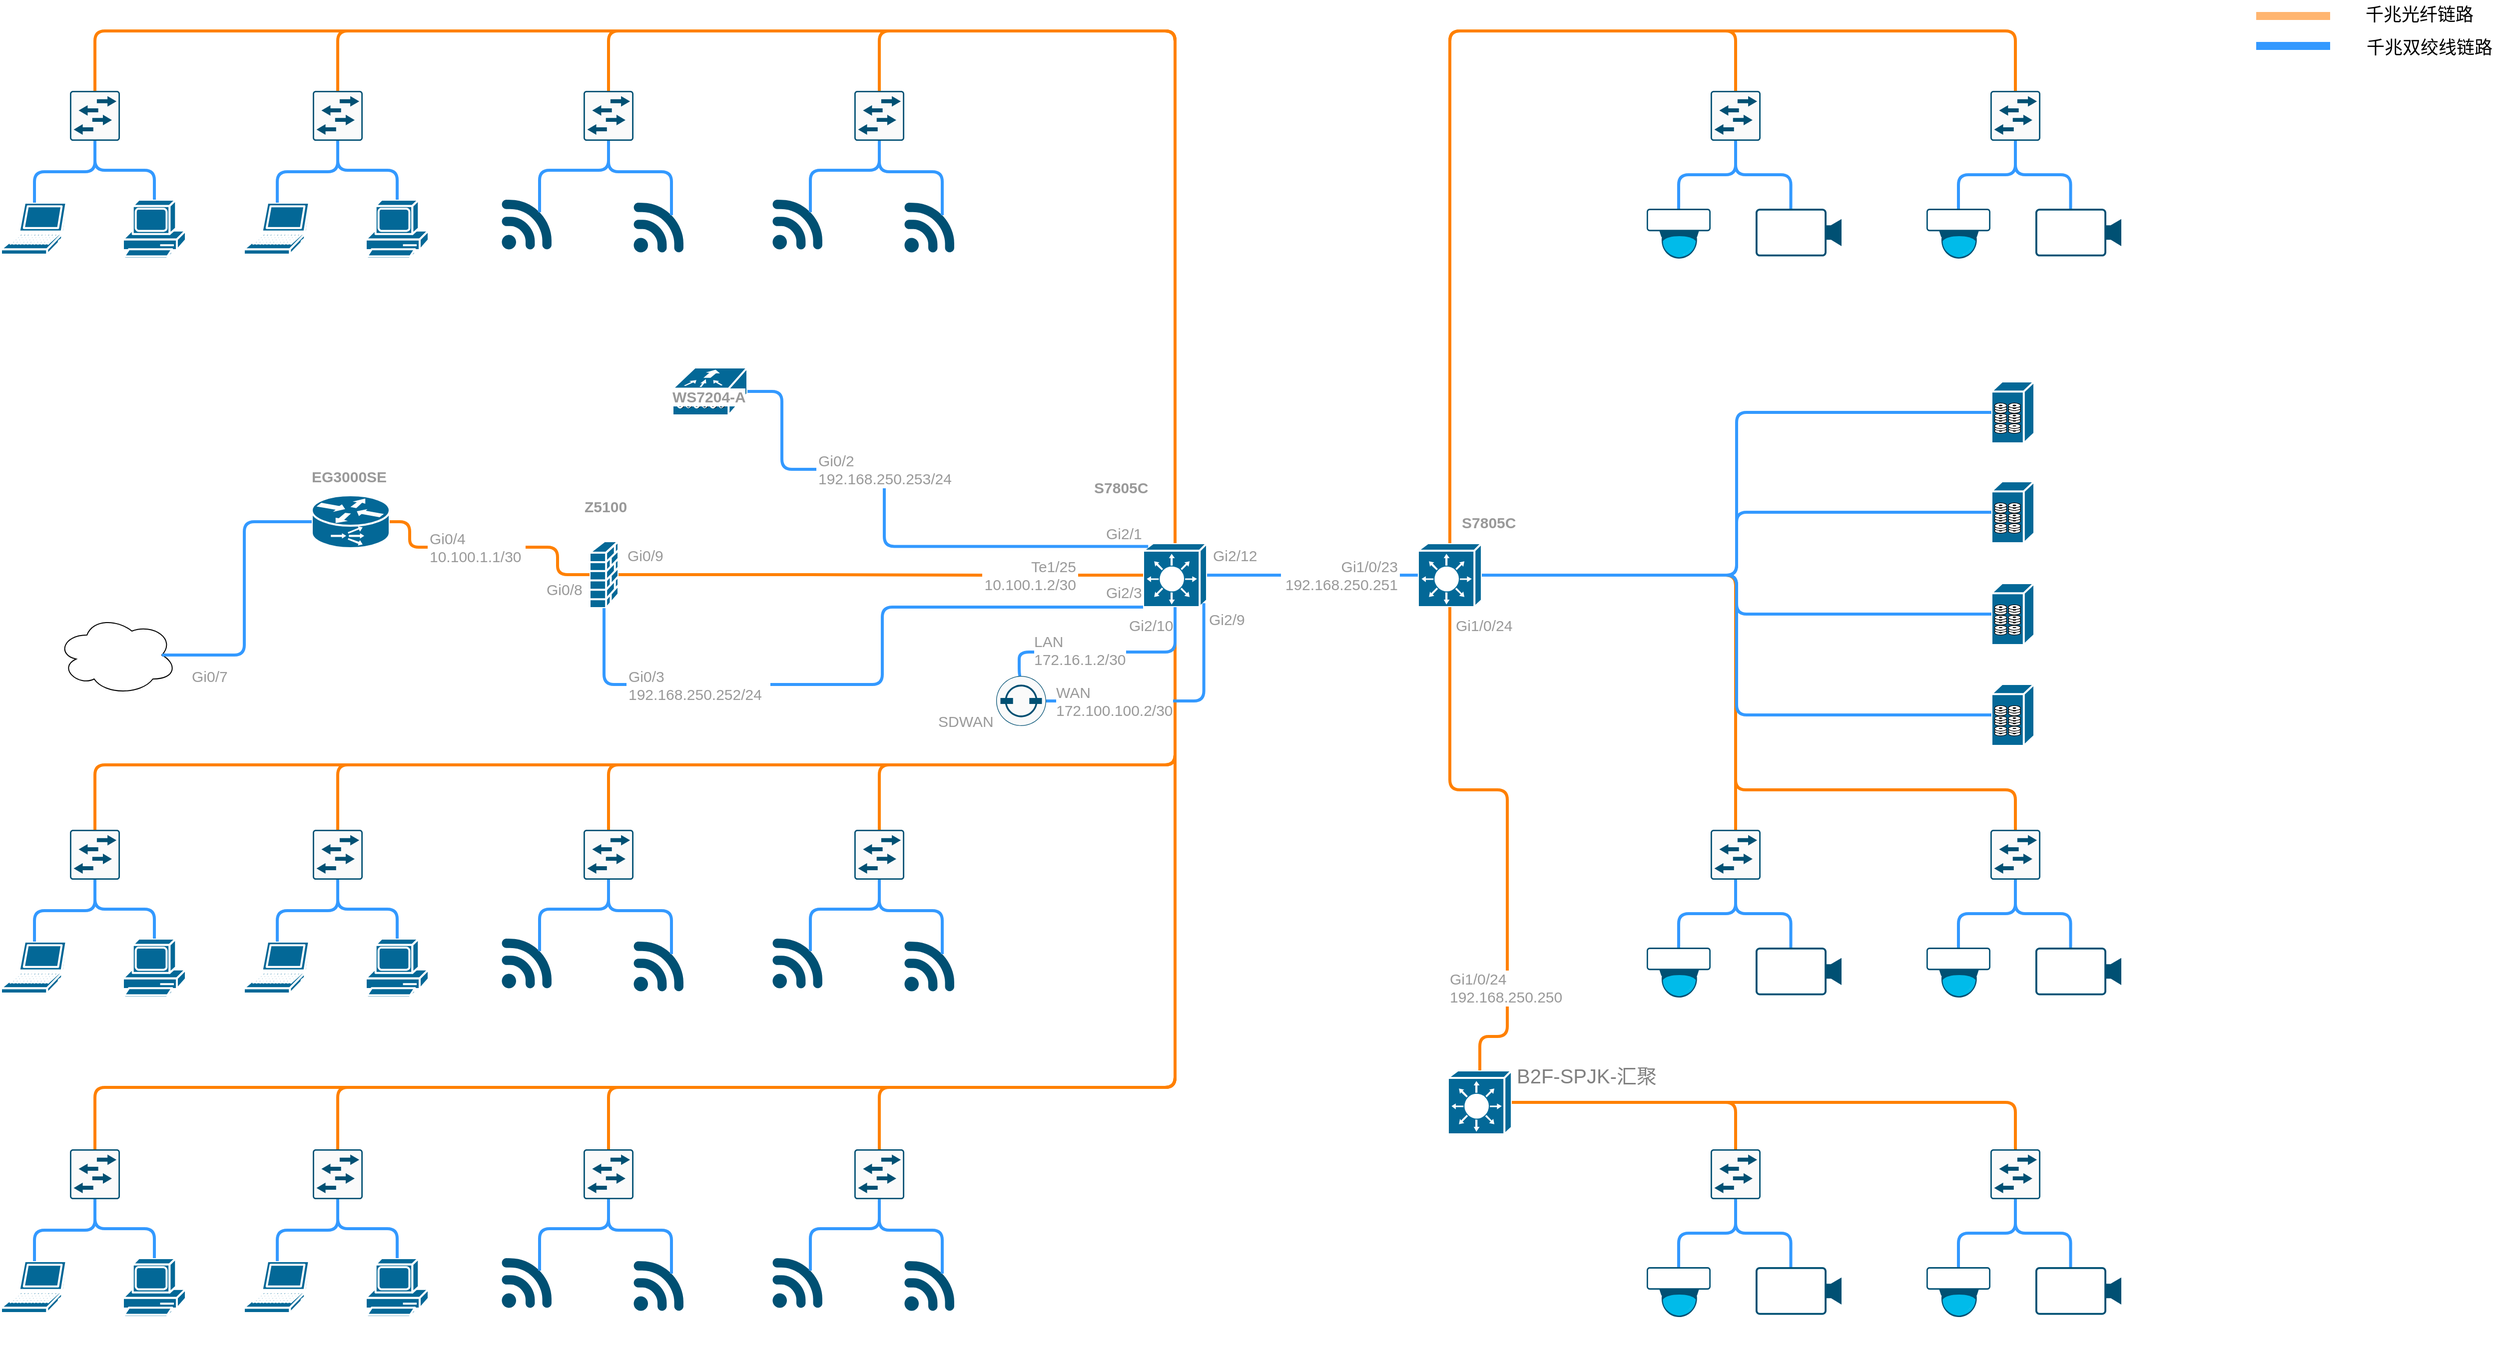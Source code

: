 <mxfile version="24.7.17">
  <diagram name="Page-1" id="uferWkPT7eK2L2uZxs7O">
    <mxGraphModel dx="887" dy="1434" grid="0" gridSize="10" guides="1" tooltips="1" connect="1" arrows="1" fold="1" page="1" pageScale="1" pageWidth="1100" pageHeight="850" background="none" math="0" shadow="0">
      <root>
        <mxCell id="0" />
        <mxCell id="1" style="" parent="0" visible="0" />
        <mxCell id="suRE_rHokEg1OIpaxFs9-218" value="" style="rounded=1;whiteSpace=wrap;html=1;fontFamily=Helvetica;fontSize=11;labelBackgroundColor=default;arcSize=2;dashed=1;fillStyle=dashed;fillColor=#d80073;strokeColor=#A50040;fontColor=#ffffff;" parent="1" vertex="1">
          <mxGeometry x="498" y="-348" width="1250" height="700" as="geometry" />
        </mxCell>
        <mxCell id="suRE_rHokEg1OIpaxFs9-219" value="" style="rounded=1;whiteSpace=wrap;html=1;fontFamily=Helvetica;fontSize=11;labelBackgroundColor=default;arcSize=5;dashed=1;fillStyle=dashed;fillColor=#6a00ff;strokeColor=#3700CC;fontColor=#ffffff;" parent="1" vertex="1">
          <mxGeometry x="498" y="378" width="1250" height="300" as="geometry" />
        </mxCell>
        <mxCell id="suRE_rHokEg1OIpaxFs9-328" value="" style="rounded=1;whiteSpace=wrap;html=1;fontFamily=Helvetica;fontSize=11;labelBackgroundColor=default;arcSize=2;dashed=1;fillStyle=dashed;fillColor=#d80073;strokeColor=#A50040;fontColor=#ffffff;" parent="1" vertex="1">
          <mxGeometry x="1961" y="-348" width="760" height="700" as="geometry" />
        </mxCell>
        <mxCell id="ghrTRkNWiB4m10vou5EQ-19" value="" style="rounded=1;whiteSpace=wrap;html=1;fontFamily=Helvetica;fontSize=11;labelBackgroundColor=default;arcSize=5;dashed=1;fillStyle=dashed;fillColor=#0050ef;strokeColor=#001DBC;fontColor=#ffffff;" parent="1" vertex="1">
          <mxGeometry x="498" y="-674" width="1250" height="300" as="geometry" />
        </mxCell>
        <mxCell id="ghrTRkNWiB4m10vou5EQ-71" value="" style="rounded=1;whiteSpace=wrap;html=1;fontFamily=Helvetica;fontSize=11;labelBackgroundColor=default;arcSize=5;dashed=1;fillStyle=dashed;fillColor=#0050ef;strokeColor=#001DBC;fontColor=#ffffff;" parent="1" vertex="1">
          <mxGeometry x="1961" y="-674" width="760" height="300" as="geometry" />
        </mxCell>
        <mxCell id="ghrTRkNWiB4m10vou5EQ-84" value="" style="rounded=1;whiteSpace=wrap;html=1;fontFamily=Helvetica;fontSize=11;labelBackgroundColor=default;arcSize=5;dashed=1;fillStyle=dashed;fillColor=#6a00ff;strokeColor=#3700CC;fontColor=#ffffff;" parent="1" vertex="1">
          <mxGeometry x="1961" y="378" width="760" height="300" as="geometry" />
        </mxCell>
        <mxCell id="9GZUrrSOMpWSvkTZttJG-399" value="设备" parent="0" />
        <mxCell id="qfHB0enEs0YQk-gPigcF-9" value="Gi0/8" style="text;html=1;align=left;verticalAlign=middle;whiteSpace=wrap;rounded=0;fontFamily=Helvetica;fontSize=15;fontColor=#999999;labelBackgroundColor=default;" parent="9GZUrrSOMpWSvkTZttJG-399" vertex="1">
          <mxGeometry x="1087" y="-99" width="42" height="30" as="geometry" />
        </mxCell>
        <mxCell id="qfHB0enEs0YQk-gPigcF-10" value="Gi0/9" style="text;html=1;align=left;verticalAlign=middle;whiteSpace=wrap;rounded=0;fontFamily=Helvetica;fontSize=15;fontColor=#999999;labelBackgroundColor=default;" parent="9GZUrrSOMpWSvkTZttJG-399" vertex="1">
          <mxGeometry x="1168" y="-133" width="41.42" height="30" as="geometry" />
        </mxCell>
        <mxCell id="qfHB0enEs0YQk-gPigcF-11" value="Gi0/7" style="text;html=1;align=left;verticalAlign=middle;whiteSpace=wrap;rounded=0;fontFamily=Helvetica;fontSize=15;fontColor=#999999;labelBackgroundColor=default;" parent="9GZUrrSOMpWSvkTZttJG-399" vertex="1">
          <mxGeometry x="732" y="-12" width="42" height="30" as="geometry" />
        </mxCell>
        <mxCell id="qfHB0enEs0YQk-gPigcF-20" value="Gi2/1" style="text;html=1;align=left;verticalAlign=middle;whiteSpace=wrap;rounded=0;fontFamily=Helvetica;fontSize=15;fontColor=#999999;labelBackgroundColor=default;" parent="9GZUrrSOMpWSvkTZttJG-399" vertex="1">
          <mxGeometry x="1647.29" y="-155" width="42" height="30" as="geometry" />
        </mxCell>
        <mxCell id="qfHB0enEs0YQk-gPigcF-21" value="Gi2/3" style="text;html=1;align=left;verticalAlign=middle;whiteSpace=wrap;rounded=0;fontFamily=Helvetica;fontSize=15;fontColor=#999999;labelBackgroundColor=default;" parent="9GZUrrSOMpWSvkTZttJG-399" vertex="1">
          <mxGeometry x="1647.29" y="-96" width="41.42" height="30" as="geometry" />
        </mxCell>
        <mxCell id="suRE_rHokEg1OIpaxFs9-14" value="" style="endArrow=none;html=1;rounded=1;strokeColor=#3399FF;strokeWidth=8;align=center;verticalAlign=middle;fontFamily=Helvetica;fontSize=11;fontColor=default;labelBackgroundColor=default;" parent="9GZUrrSOMpWSvkTZttJG-399" edge="1">
          <mxGeometry width="50" height="50" relative="1" as="geometry">
            <mxPoint x="2800" y="-628" as="sourcePoint" />
            <mxPoint x="2874" y="-628" as="targetPoint" />
          </mxGeometry>
        </mxCell>
        <mxCell id="suRE_rHokEg1OIpaxFs9-15" value="" style="endArrow=none;html=1;rounded=1;strokeColor=#FFB570;strokeWidth=8;align=center;verticalAlign=middle;fontFamily=Helvetica;fontSize=15;fontColor=default;labelBackgroundColor=default;" parent="9GZUrrSOMpWSvkTZttJG-399" edge="1">
          <mxGeometry width="50" height="50" relative="1" as="geometry">
            <mxPoint x="2800" y="-658" as="sourcePoint" />
            <mxPoint x="2874" y="-658" as="targetPoint" />
          </mxGeometry>
        </mxCell>
        <mxCell id="suRE_rHokEg1OIpaxFs9-16" value="千兆光纤链路" style="text;html=1;align=center;verticalAlign=middle;whiteSpace=wrap;rounded=0;fontFamily=Helvetica;fontSize=18;fontColor=default;labelBackgroundColor=default;" parent="9GZUrrSOMpWSvkTZttJG-399" vertex="1">
          <mxGeometry x="2904" y="-674" width="119" height="30" as="geometry" />
        </mxCell>
        <mxCell id="suRE_rHokEg1OIpaxFs9-17" value="千兆双绞线链路" style="text;html=1;align=center;verticalAlign=middle;whiteSpace=wrap;rounded=0;fontFamily=Helvetica;fontSize=18;fontColor=default;labelBackgroundColor=default;" parent="9GZUrrSOMpWSvkTZttJG-399" vertex="1">
          <mxGeometry x="2904" y="-641" width="139" height="30" as="geometry" />
        </mxCell>
        <mxCell id="suRE_rHokEg1OIpaxFs9-19" value="EG3000SE" style="text;html=1;align=left;verticalAlign=middle;whiteSpace=wrap;rounded=0;fontFamily=Helvetica;fontSize=15;fontColor=#999999;labelBackgroundColor=default;fontStyle=1;" parent="9GZUrrSOMpWSvkTZttJG-399" vertex="1">
          <mxGeometry x="852" y="-212" width="82" height="30" as="geometry" />
        </mxCell>
        <mxCell id="suRE_rHokEg1OIpaxFs9-20" value="Z5100" style="text;html=1;align=left;verticalAlign=middle;whiteSpace=wrap;rounded=0;fontFamily=Helvetica;fontSize=15;fontColor=#999999;labelBackgroundColor=default;fontStyle=1;" parent="9GZUrrSOMpWSvkTZttJG-399" vertex="1">
          <mxGeometry x="1125" y="-182" width="49" height="30" as="geometry" />
        </mxCell>
        <mxCell id="suRE_rHokEg1OIpaxFs9-161" value="" style="shape=mxgraph.cisco.routers.content_service_router;html=1;pointerEvents=1;dashed=0;fillColor=#036897;strokeColor=#ffffff;strokeWidth=2;verticalLabelPosition=bottom;verticalAlign=top;align=center;outlineConnect=0;fontFamily=Helvetica;fontSize=11;fontColor=#FF8000;labelBackgroundColor=default;" parent="9GZUrrSOMpWSvkTZttJG-399" vertex="1">
          <mxGeometry x="854" y="-178" width="78" height="53" as="geometry" />
        </mxCell>
        <mxCell id="suRE_rHokEg1OIpaxFs9-162" value="" style="shape=mxgraph.cisco.security.firewall;html=1;pointerEvents=1;dashed=0;fillColor=#036897;strokeColor=#ffffff;strokeWidth=2;verticalLabelPosition=bottom;verticalAlign=top;align=center;outlineConnect=0;fontFamily=Helvetica;fontSize=11;fontColor=#FF8000;labelBackgroundColor=default;" parent="9GZUrrSOMpWSvkTZttJG-399" vertex="1">
          <mxGeometry x="1132" y="-132" width="29" height="67" as="geometry" />
        </mxCell>
        <mxCell id="suRE_rHokEg1OIpaxFs9-163" style="edgeStyle=orthogonalEdgeStyle;shape=connector;curved=0;rounded=1;orthogonalLoop=1;jettySize=auto;html=1;exitX=1;exitY=0.5;exitDx=0;exitDy=0;exitPerimeter=0;entryX=0;entryY=0.5;entryDx=0;entryDy=0;entryPerimeter=0;strokeColor=#FF8000;strokeWidth=3;align=center;verticalAlign=middle;fontFamily=Helvetica;fontSize=11;fontColor=#FF8000;labelBackgroundColor=default;endArrow=none;endFill=0;" parent="9GZUrrSOMpWSvkTZttJG-399" source="9GZUrrSOMpWSvkTZttJG-503" target="suRE_rHokEg1OIpaxFs9-162" edge="1">
          <mxGeometry relative="1" as="geometry" />
        </mxCell>
        <mxCell id="suRE_rHokEg1OIpaxFs9-164" value="" style="edgeStyle=orthogonalEdgeStyle;shape=connector;curved=0;rounded=1;orthogonalLoop=1;jettySize=auto;html=1;exitX=1;exitY=0.5;exitDx=0;exitDy=0;exitPerimeter=0;entryX=0;entryY=0.5;entryDx=0;entryDy=0;entryPerimeter=0;strokeColor=#FF8000;strokeWidth=3;align=center;verticalAlign=middle;fontFamily=Helvetica;fontSize=11;fontColor=#FF8000;labelBackgroundColor=default;endArrow=none;endFill=0;" parent="9GZUrrSOMpWSvkTZttJG-399" source="suRE_rHokEg1OIpaxFs9-161" target="9GZUrrSOMpWSvkTZttJG-503" edge="1">
          <mxGeometry relative="1" as="geometry">
            <mxPoint x="932" y="-152" as="sourcePoint" />
            <mxPoint x="1121" y="-107" as="targetPoint" />
          </mxGeometry>
        </mxCell>
        <mxCell id="9GZUrrSOMpWSvkTZttJG-503" value="Gi0/4&lt;div&gt;10.100.1.1/30&lt;/div&gt;" style="text;html=1;align=left;verticalAlign=middle;whiteSpace=wrap;rounded=0;fontFamily=Helvetica;fontSize=15;fontColor=#999999;labelBackgroundColor=default;" parent="9GZUrrSOMpWSvkTZttJG-399" vertex="1">
          <mxGeometry x="970" y="-141" width="98" height="30" as="geometry" />
        </mxCell>
        <mxCell id="suRE_rHokEg1OIpaxFs9-165" value="" style="shape=mxgraph.cisco.switches.layer_3_switch;html=1;pointerEvents=1;dashed=0;fillColor=#036897;strokeColor=#ffffff;strokeWidth=2;verticalLabelPosition=bottom;verticalAlign=top;align=center;outlineConnect=0;fontFamily=Helvetica;fontSize=11;fontColor=#FF8000;labelBackgroundColor=default;" parent="9GZUrrSOMpWSvkTZttJG-399" vertex="1">
          <mxGeometry x="1686" y="-130" width="64" height="64" as="geometry" />
        </mxCell>
        <mxCell id="suRE_rHokEg1OIpaxFs9-166" style="edgeStyle=orthogonalEdgeStyle;shape=connector;curved=0;rounded=1;orthogonalLoop=1;jettySize=auto;html=1;exitX=1;exitY=0.5;exitDx=0;exitDy=0;exitPerimeter=0;entryX=0;entryY=0.5;entryDx=0;entryDy=0;entryPerimeter=0;strokeColor=#FF8000;strokeWidth=3;align=center;verticalAlign=middle;fontFamily=Helvetica;fontSize=11;fontColor=#FF8000;labelBackgroundColor=default;endArrow=none;endFill=0;" parent="9GZUrrSOMpWSvkTZttJG-399" source="9GZUrrSOMpWSvkTZttJG-504" target="suRE_rHokEg1OIpaxFs9-165" edge="1">
          <mxGeometry relative="1" as="geometry" />
        </mxCell>
        <mxCell id="suRE_rHokEg1OIpaxFs9-167" value="" style="edgeStyle=orthogonalEdgeStyle;shape=connector;curved=0;rounded=1;orthogonalLoop=1;jettySize=auto;html=1;exitX=1;exitY=0.5;exitDx=0;exitDy=0;exitPerimeter=0;entryX=0;entryY=0.5;entryDx=0;entryDy=0;entryPerimeter=0;strokeColor=#FF8000;strokeWidth=3;align=center;verticalAlign=middle;fontFamily=Helvetica;fontSize=11;fontColor=#FF8000;labelBackgroundColor=default;endArrow=none;endFill=0;" parent="9GZUrrSOMpWSvkTZttJG-399" source="suRE_rHokEg1OIpaxFs9-162" target="9GZUrrSOMpWSvkTZttJG-504" edge="1">
          <mxGeometry relative="1" as="geometry">
            <mxPoint x="1161" y="-102" as="sourcePoint" />
            <mxPoint x="1389" y="-102" as="targetPoint" />
          </mxGeometry>
        </mxCell>
        <mxCell id="9GZUrrSOMpWSvkTZttJG-504" value="Te1/25&lt;div&gt;10.100.1.2/30&lt;/div&gt;" style="text;html=1;align=right;verticalAlign=middle;whiteSpace=wrap;rounded=0;fontFamily=Helvetica;fontSize=15;fontColor=#999999;labelBackgroundColor=default;" parent="9GZUrrSOMpWSvkTZttJG-399" vertex="1">
          <mxGeometry x="1525" y="-113" width="96" height="30" as="geometry" />
        </mxCell>
        <mxCell id="suRE_rHokEg1OIpaxFs9-172" style="edgeStyle=orthogonalEdgeStyle;shape=connector;curved=0;rounded=1;orthogonalLoop=1;jettySize=auto;html=1;exitX=1;exitY=0.5;exitDx=0;exitDy=0;strokeColor=#3399FF;strokeWidth=3;align=center;verticalAlign=middle;fontFamily=Helvetica;fontSize=11;fontColor=default;labelBackgroundColor=default;endArrow=none;endFill=0;entryX=0;entryY=1;entryDx=0;entryDy=0;entryPerimeter=0;" parent="9GZUrrSOMpWSvkTZttJG-399" source="qfHB0enEs0YQk-gPigcF-2" target="suRE_rHokEg1OIpaxFs9-165" edge="1">
          <mxGeometry relative="1" as="geometry">
            <mxPoint x="1640" y="-62" as="targetPoint" />
            <Array as="points">
              <mxPoint x="1425" y="12" />
              <mxPoint x="1425" y="-66" />
            </Array>
          </mxGeometry>
        </mxCell>
        <mxCell id="suRE_rHokEg1OIpaxFs9-175" value="" style="edgeStyle=orthogonalEdgeStyle;shape=connector;curved=0;rounded=1;orthogonalLoop=1;jettySize=auto;html=1;exitX=0.5;exitY=1;exitDx=0;exitDy=0;exitPerimeter=0;entryX=0;entryY=0.5;entryDx=0;entryDy=0;strokeColor=#3399FF;strokeWidth=3;align=center;verticalAlign=middle;fontFamily=Helvetica;fontSize=11;fontColor=default;labelBackgroundColor=default;endArrow=none;endFill=0;" parent="9GZUrrSOMpWSvkTZttJG-399" source="suRE_rHokEg1OIpaxFs9-162" target="qfHB0enEs0YQk-gPigcF-2" edge="1">
          <mxGeometry relative="1" as="geometry">
            <mxPoint x="1147" y="-69" as="sourcePoint" />
            <mxPoint x="1421" y="-71" as="targetPoint" />
            <Array as="points" />
          </mxGeometry>
        </mxCell>
        <mxCell id="qfHB0enEs0YQk-gPigcF-2" value="Gi0/3&lt;div&gt;192.168.250.252/24&lt;/div&gt;" style="text;html=1;align=left;verticalAlign=middle;whiteSpace=wrap;rounded=0;fontFamily=Helvetica;fontSize=15;fontColor=#999999;labelBackgroundColor=default;" parent="9GZUrrSOMpWSvkTZttJG-399" vertex="1">
          <mxGeometry x="1169" y="-12" width="144" height="47" as="geometry" />
        </mxCell>
        <mxCell id="suRE_rHokEg1OIpaxFs9-176" value="" style="shape=mxgraph.cisco.wireless.wlan_controller;html=1;pointerEvents=1;dashed=0;fillColor=#036897;strokeColor=#ffffff;strokeWidth=2;verticalLabelPosition=bottom;verticalAlign=top;align=center;outlineConnect=0;fontFamily=Helvetica;fontSize=11;fontColor=default;labelBackgroundColor=default;" parent="9GZUrrSOMpWSvkTZttJG-399" vertex="1">
          <mxGeometry x="1215" y="-306" width="75" height="48" as="geometry" />
        </mxCell>
        <mxCell id="suRE_rHokEg1OIpaxFs9-177" style="edgeStyle=orthogonalEdgeStyle;shape=connector;curved=0;rounded=1;orthogonalLoop=1;jettySize=auto;html=1;exitX=0;exitY=0.5;exitDx=0;exitDy=0;entryX=1;entryY=0.5;entryDx=0;entryDy=0;entryPerimeter=0;strokeColor=#3399FF;strokeWidth=3;align=center;verticalAlign=middle;fontFamily=Helvetica;fontSize=11;fontColor=default;labelBackgroundColor=default;endArrow=none;endFill=0;" parent="9GZUrrSOMpWSvkTZttJG-399" source="9GZUrrSOMpWSvkTZttJG-505" target="suRE_rHokEg1OIpaxFs9-176" edge="1">
          <mxGeometry relative="1" as="geometry" />
        </mxCell>
        <mxCell id="suRE_rHokEg1OIpaxFs9-178" value="" style="edgeStyle=orthogonalEdgeStyle;shape=connector;curved=0;rounded=1;orthogonalLoop=1;jettySize=auto;html=1;exitX=0.08;exitY=0.05;exitDx=0;exitDy=0;exitPerimeter=0;entryX=0.5;entryY=1;entryDx=0;entryDy=0;entryPerimeter=0;strokeColor=#3399FF;strokeWidth=3;align=center;verticalAlign=middle;fontFamily=Helvetica;fontSize=11;fontColor=default;labelBackgroundColor=default;endArrow=none;endFill=0;" parent="9GZUrrSOMpWSvkTZttJG-399" source="suRE_rHokEg1OIpaxFs9-165" target="9GZUrrSOMpWSvkTZttJG-505" edge="1">
          <mxGeometry relative="1" as="geometry">
            <mxPoint x="1421" y="-134" as="sourcePoint" />
            <mxPoint x="1421" y="-279" as="targetPoint" />
          </mxGeometry>
        </mxCell>
        <mxCell id="9GZUrrSOMpWSvkTZttJG-505" value="&lt;div style=&quot;&quot;&gt;Gi0/2&lt;/div&gt;&lt;div&gt;192.168.250.253/24&lt;/div&gt;" style="text;html=1;align=left;verticalAlign=middle;whiteSpace=wrap;rounded=0;fontFamily=Helvetica;fontSize=15;fontColor=#999999;labelBackgroundColor=default;" parent="9GZUrrSOMpWSvkTZttJG-399" vertex="1">
          <mxGeometry x="1359" y="-219" width="136" height="30" as="geometry" />
        </mxCell>
        <mxCell id="suRE_rHokEg1OIpaxFs9-194" value="" style="ellipse;shape=cloud;whiteSpace=wrap;html=1;fontFamily=Helvetica;fontSize=11;fontColor=default;labelBackgroundColor=default;" parent="9GZUrrSOMpWSvkTZttJG-399" vertex="1">
          <mxGeometry x="599" y="-58" width="120" height="80" as="geometry" />
        </mxCell>
        <mxCell id="suRE_rHokEg1OIpaxFs9-195" style="edgeStyle=orthogonalEdgeStyle;shape=connector;curved=0;rounded=1;orthogonalLoop=1;jettySize=auto;html=1;exitX=0.875;exitY=0.5;exitDx=0;exitDy=0;exitPerimeter=0;entryX=0;entryY=0.5;entryDx=0;entryDy=0;entryPerimeter=0;strokeColor=#3399FF;strokeWidth=3;align=center;verticalAlign=middle;fontFamily=Helvetica;fontSize=11;fontColor=default;labelBackgroundColor=default;endArrow=none;endFill=0;" parent="9GZUrrSOMpWSvkTZttJG-399" source="suRE_rHokEg1OIpaxFs9-194" target="suRE_rHokEg1OIpaxFs9-161" edge="1">
          <mxGeometry relative="1" as="geometry" />
        </mxCell>
        <mxCell id="suRE_rHokEg1OIpaxFs9-216" value="" style="group;" parent="9GZUrrSOMpWSvkTZttJG-399" vertex="1" connectable="0">
          <mxGeometry x="543" y="157" width="954" height="168" as="geometry" />
        </mxCell>
        <mxCell id="suRE_rHokEg1OIpaxFs9-179" value="" style="points=[[0.005,0.09,0],[0.08,0,0],[0.76,0.25,0],[1,0.92,0],[0.91,0.995,0],[0.57,0.995,0],[0.045,0.955,0],[0.005,0.43,0]];verticalLabelPosition=bottom;html=1;verticalAlign=top;aspect=fixed;align=center;pointerEvents=1;shape=mxgraph.cisco19.3g_4g_indicator;fillColor=#005073;strokeColor=none;fontFamily=Helvetica;fontSize=11;fontColor=default;labelBackgroundColor=default;" parent="suRE_rHokEg1OIpaxFs9-216" vertex="1">
          <mxGeometry x="772" y="109" width="50" height="50" as="geometry" />
        </mxCell>
        <mxCell id="suRE_rHokEg1OIpaxFs9-180" value="" style="points=[[0.015,0.015,0],[0.985,0.015,0],[0.985,0.985,0],[0.015,0.985,0],[0.25,0,0],[0.5,0,0],[0.75,0,0],[1,0.25,0],[1,0.5,0],[1,0.75,0],[0.75,1,0],[0.5,1,0],[0.25,1,0],[0,0.75,0],[0,0.5,0],[0,0.25,0]];verticalLabelPosition=bottom;html=1;verticalAlign=top;aspect=fixed;align=center;pointerEvents=1;shape=mxgraph.cisco19.rect;prIcon=l2_switch;fillColor=#FAFAFA;strokeColor=#005073;fontFamily=Helvetica;fontSize=11;fontColor=default;labelBackgroundColor=default;" parent="suRE_rHokEg1OIpaxFs9-216" vertex="1">
          <mxGeometry x="854" width="50" height="50" as="geometry" />
        </mxCell>
        <mxCell id="suRE_rHokEg1OIpaxFs9-182" value="" style="points=[[0.005,0.09,0],[0.08,0,0],[0.76,0.25,0],[1,0.92,0],[0.91,0.995,0],[0.57,0.995,0],[0.045,0.955,0],[0.005,0.43,0]];verticalLabelPosition=bottom;html=1;verticalAlign=top;aspect=fixed;align=center;pointerEvents=1;shape=mxgraph.cisco19.3g_4g_indicator;fillColor=#005073;strokeColor=none;fontFamily=Helvetica;fontSize=11;fontColor=default;labelBackgroundColor=default;" parent="suRE_rHokEg1OIpaxFs9-216" vertex="1">
          <mxGeometry x="904" y="112" width="50" height="50" as="geometry" />
        </mxCell>
        <mxCell id="suRE_rHokEg1OIpaxFs9-183" style="edgeStyle=orthogonalEdgeStyle;shape=connector;curved=0;rounded=1;orthogonalLoop=1;jettySize=auto;html=1;exitX=0.5;exitY=1;exitDx=0;exitDy=0;exitPerimeter=0;entryX=0.76;entryY=0.25;entryDx=0;entryDy=0;entryPerimeter=0;strokeColor=#3399FF;strokeWidth=3;align=center;verticalAlign=middle;fontFamily=Helvetica;fontSize=11;fontColor=default;labelBackgroundColor=default;endArrow=none;endFill=0;" parent="suRE_rHokEg1OIpaxFs9-216" source="suRE_rHokEg1OIpaxFs9-180" target="suRE_rHokEg1OIpaxFs9-179" edge="1">
          <mxGeometry relative="1" as="geometry" />
        </mxCell>
        <mxCell id="suRE_rHokEg1OIpaxFs9-184" style="edgeStyle=orthogonalEdgeStyle;shape=connector;curved=0;rounded=1;orthogonalLoop=1;jettySize=auto;html=1;exitX=0.5;exitY=1;exitDx=0;exitDy=0;exitPerimeter=0;entryX=0.76;entryY=0.25;entryDx=0;entryDy=0;entryPerimeter=0;strokeColor=#3399FF;strokeWidth=3;align=center;verticalAlign=middle;fontFamily=Helvetica;fontSize=11;fontColor=default;labelBackgroundColor=default;endArrow=none;endFill=0;" parent="suRE_rHokEg1OIpaxFs9-216" source="suRE_rHokEg1OIpaxFs9-180" target="suRE_rHokEg1OIpaxFs9-182" edge="1">
          <mxGeometry relative="1" as="geometry" />
        </mxCell>
        <mxCell id="suRE_rHokEg1OIpaxFs9-186" value="" style="points=[[0.005,0.09,0],[0.08,0,0],[0.76,0.25,0],[1,0.92,0],[0.91,0.995,0],[0.57,0.995,0],[0.045,0.955,0],[0.005,0.43,0]];verticalLabelPosition=bottom;html=1;verticalAlign=top;aspect=fixed;align=center;pointerEvents=1;shape=mxgraph.cisco19.3g_4g_indicator;fillColor=#005073;strokeColor=none;fontFamily=Helvetica;fontSize=11;fontColor=default;labelBackgroundColor=default;" parent="suRE_rHokEg1OIpaxFs9-216" vertex="1">
          <mxGeometry x="501" y="109" width="50" height="50" as="geometry" />
        </mxCell>
        <mxCell id="suRE_rHokEg1OIpaxFs9-187" value="" style="points=[[0.005,0.09,0],[0.08,0,0],[0.76,0.25,0],[1,0.92,0],[0.91,0.995,0],[0.57,0.995,0],[0.045,0.955,0],[0.005,0.43,0]];verticalLabelPosition=bottom;html=1;verticalAlign=top;aspect=fixed;align=center;pointerEvents=1;shape=mxgraph.cisco19.3g_4g_indicator;fillColor=#005073;strokeColor=none;fontFamily=Helvetica;fontSize=11;fontColor=default;labelBackgroundColor=default;" parent="suRE_rHokEg1OIpaxFs9-216" vertex="1">
          <mxGeometry x="633" y="112" width="50" height="50" as="geometry" />
        </mxCell>
        <mxCell id="suRE_rHokEg1OIpaxFs9-188" style="edgeStyle=orthogonalEdgeStyle;shape=connector;curved=0;rounded=1;orthogonalLoop=1;jettySize=auto;html=1;exitX=0.5;exitY=1;exitDx=0;exitDy=0;exitPerimeter=0;entryX=0.76;entryY=0.25;entryDx=0;entryDy=0;entryPerimeter=0;strokeColor=#3399FF;strokeWidth=3;align=center;verticalAlign=middle;fontFamily=Helvetica;fontSize=11;fontColor=default;labelBackgroundColor=default;endArrow=none;endFill=0;" parent="suRE_rHokEg1OIpaxFs9-216" source="suRE_rHokEg1OIpaxFs9-190" target="suRE_rHokEg1OIpaxFs9-186" edge="1">
          <mxGeometry relative="1" as="geometry" />
        </mxCell>
        <mxCell id="suRE_rHokEg1OIpaxFs9-189" style="edgeStyle=orthogonalEdgeStyle;shape=connector;curved=0;rounded=1;orthogonalLoop=1;jettySize=auto;html=1;exitX=0.5;exitY=1;exitDx=0;exitDy=0;exitPerimeter=0;entryX=0.76;entryY=0.25;entryDx=0;entryDy=0;entryPerimeter=0;strokeColor=#3399FF;strokeWidth=3;align=center;verticalAlign=middle;fontFamily=Helvetica;fontSize=11;fontColor=default;labelBackgroundColor=default;endArrow=none;endFill=0;" parent="suRE_rHokEg1OIpaxFs9-216" source="suRE_rHokEg1OIpaxFs9-190" target="suRE_rHokEg1OIpaxFs9-187" edge="1">
          <mxGeometry relative="1" as="geometry" />
        </mxCell>
        <mxCell id="suRE_rHokEg1OIpaxFs9-190" value="" style="points=[[0.015,0.015,0],[0.985,0.015,0],[0.985,0.985,0],[0.015,0.985,0],[0.25,0,0],[0.5,0,0],[0.75,0,0],[1,0.25,0],[1,0.5,0],[1,0.75,0],[0.75,1,0],[0.5,1,0],[0.25,1,0],[0,0.75,0],[0,0.5,0],[0,0.25,0]];verticalLabelPosition=bottom;html=1;verticalAlign=top;aspect=fixed;align=center;pointerEvents=1;shape=mxgraph.cisco19.rect;prIcon=l2_switch;fillColor=#FAFAFA;strokeColor=#005073;fontFamily=Helvetica;fontSize=11;fontColor=default;labelBackgroundColor=default;" parent="suRE_rHokEg1OIpaxFs9-216" vertex="1">
          <mxGeometry x="583" width="50" height="50" as="geometry" />
        </mxCell>
        <mxCell id="suRE_rHokEg1OIpaxFs9-206" value="" style="group;" parent="suRE_rHokEg1OIpaxFs9-216" vertex="1" connectable="0">
          <mxGeometry x="243" width="185" height="168" as="geometry" />
        </mxCell>
        <mxCell id="suRE_rHokEg1OIpaxFs9-196" value="" style="points=[[0.015,0.015,0],[0.985,0.015,0],[0.985,0.985,0],[0.015,0.985,0],[0.25,0,0],[0.5,0,0],[0.75,0,0],[1,0.25,0],[1,0.5,0],[1,0.75,0],[0.75,1,0],[0.5,1,0],[0.25,1,0],[0,0.75,0],[0,0.5,0],[0,0.25,0]];verticalLabelPosition=bottom;html=1;verticalAlign=top;aspect=fixed;align=center;pointerEvents=1;shape=mxgraph.cisco19.rect;prIcon=l2_switch;fillColor=#FAFAFA;strokeColor=#005073;fontFamily=Helvetica;fontSize=11;fontColor=default;labelBackgroundColor=default;" parent="suRE_rHokEg1OIpaxFs9-206" vertex="1">
          <mxGeometry x="69" width="50" height="50" as="geometry" />
        </mxCell>
        <mxCell id="suRE_rHokEg1OIpaxFs9-198" value="" style="shape=mxgraph.cisco.computers_and_peripherals.pc;html=1;pointerEvents=1;dashed=0;fillColor=#036897;strokeColor=#ffffff;strokeWidth=2;verticalLabelPosition=bottom;verticalAlign=top;align=center;outlineConnect=0;fontFamily=Helvetica;fontSize=11;fontColor=default;labelBackgroundColor=default;" parent="suRE_rHokEg1OIpaxFs9-206" vertex="1">
          <mxGeometry x="122" y="109" width="63" height="59" as="geometry" />
        </mxCell>
        <mxCell id="suRE_rHokEg1OIpaxFs9-199" value="" style="shape=mxgraph.cisco.computers_and_peripherals.laptop;html=1;pointerEvents=1;dashed=0;fillColor=#036897;strokeColor=#ffffff;strokeWidth=2;verticalLabelPosition=bottom;verticalAlign=top;align=center;outlineConnect=0;fontFamily=Helvetica;fontSize=11;fontColor=default;labelBackgroundColor=default;" parent="suRE_rHokEg1OIpaxFs9-206" vertex="1">
          <mxGeometry y="112" width="67" height="52" as="geometry" />
        </mxCell>
        <mxCell id="suRE_rHokEg1OIpaxFs9-203" style="edgeStyle=orthogonalEdgeStyle;shape=connector;curved=0;rounded=1;orthogonalLoop=1;jettySize=auto;html=1;exitX=0.5;exitY=1;exitDx=0;exitDy=0;exitPerimeter=0;entryX=0.5;entryY=0;entryDx=0;entryDy=0;entryPerimeter=0;strokeColor=#3399FF;strokeWidth=3;align=center;verticalAlign=middle;fontFamily=Helvetica;fontSize=11;fontColor=default;labelBackgroundColor=default;endArrow=none;endFill=0;" parent="suRE_rHokEg1OIpaxFs9-206" source="suRE_rHokEg1OIpaxFs9-196" target="suRE_rHokEg1OIpaxFs9-198" edge="1">
          <mxGeometry relative="1" as="geometry" />
        </mxCell>
        <mxCell id="suRE_rHokEg1OIpaxFs9-205" style="edgeStyle=orthogonalEdgeStyle;shape=connector;curved=0;rounded=1;orthogonalLoop=1;jettySize=auto;html=1;exitX=0.5;exitY=1;exitDx=0;exitDy=0;exitPerimeter=0;entryX=0.5;entryY=0;entryDx=0;entryDy=0;entryPerimeter=0;strokeColor=#3399FF;strokeWidth=3;align=center;verticalAlign=middle;fontFamily=Helvetica;fontSize=11;fontColor=default;labelBackgroundColor=default;endArrow=none;endFill=0;" parent="suRE_rHokEg1OIpaxFs9-206" source="suRE_rHokEg1OIpaxFs9-196" target="suRE_rHokEg1OIpaxFs9-199" edge="1">
          <mxGeometry relative="1" as="geometry" />
        </mxCell>
        <mxCell id="suRE_rHokEg1OIpaxFs9-207" value="" style="group;" parent="suRE_rHokEg1OIpaxFs9-216" vertex="1" connectable="0">
          <mxGeometry width="185" height="168" as="geometry" />
        </mxCell>
        <mxCell id="suRE_rHokEg1OIpaxFs9-208" value="" style="points=[[0.015,0.015,0],[0.985,0.015,0],[0.985,0.985,0],[0.015,0.985,0],[0.25,0,0],[0.5,0,0],[0.75,0,0],[1,0.25,0],[1,0.5,0],[1,0.75,0],[0.75,1,0],[0.5,1,0],[0.25,1,0],[0,0.75,0],[0,0.5,0],[0,0.25,0]];verticalLabelPosition=bottom;html=1;verticalAlign=top;aspect=fixed;align=center;pointerEvents=1;shape=mxgraph.cisco19.rect;prIcon=l2_switch;fillColor=#FAFAFA;strokeColor=#005073;fontFamily=Helvetica;fontSize=11;fontColor=default;labelBackgroundColor=default;" parent="suRE_rHokEg1OIpaxFs9-207" vertex="1">
          <mxGeometry x="69" width="50" height="50" as="geometry" />
        </mxCell>
        <mxCell id="suRE_rHokEg1OIpaxFs9-209" value="" style="shape=mxgraph.cisco.computers_and_peripherals.pc;html=1;pointerEvents=1;dashed=0;fillColor=#036897;strokeColor=#ffffff;strokeWidth=2;verticalLabelPosition=bottom;verticalAlign=top;align=center;outlineConnect=0;fontFamily=Helvetica;fontSize=11;fontColor=default;labelBackgroundColor=default;" parent="suRE_rHokEg1OIpaxFs9-207" vertex="1">
          <mxGeometry x="122" y="109" width="63" height="59" as="geometry" />
        </mxCell>
        <mxCell id="suRE_rHokEg1OIpaxFs9-210" value="" style="shape=mxgraph.cisco.computers_and_peripherals.laptop;html=1;pointerEvents=1;dashed=0;fillColor=#036897;strokeColor=#ffffff;strokeWidth=2;verticalLabelPosition=bottom;verticalAlign=top;align=center;outlineConnect=0;fontFamily=Helvetica;fontSize=11;fontColor=default;labelBackgroundColor=default;" parent="suRE_rHokEg1OIpaxFs9-207" vertex="1">
          <mxGeometry y="112" width="67" height="52" as="geometry" />
        </mxCell>
        <mxCell id="suRE_rHokEg1OIpaxFs9-211" style="edgeStyle=orthogonalEdgeStyle;shape=connector;curved=0;rounded=1;orthogonalLoop=1;jettySize=auto;html=1;exitX=0.5;exitY=1;exitDx=0;exitDy=0;exitPerimeter=0;entryX=0.5;entryY=0;entryDx=0;entryDy=0;entryPerimeter=0;strokeColor=#3399FF;strokeWidth=3;align=center;verticalAlign=middle;fontFamily=Helvetica;fontSize=11;fontColor=default;labelBackgroundColor=default;endArrow=none;endFill=0;" parent="suRE_rHokEg1OIpaxFs9-207" source="suRE_rHokEg1OIpaxFs9-208" target="suRE_rHokEg1OIpaxFs9-209" edge="1">
          <mxGeometry relative="1" as="geometry" />
        </mxCell>
        <mxCell id="suRE_rHokEg1OIpaxFs9-212" style="edgeStyle=orthogonalEdgeStyle;shape=connector;curved=0;rounded=1;orthogonalLoop=1;jettySize=auto;html=1;exitX=0.5;exitY=1;exitDx=0;exitDy=0;exitPerimeter=0;entryX=0.5;entryY=0;entryDx=0;entryDy=0;entryPerimeter=0;strokeColor=#3399FF;strokeWidth=3;align=center;verticalAlign=middle;fontFamily=Helvetica;fontSize=11;fontColor=default;labelBackgroundColor=default;endArrow=none;endFill=0;" parent="suRE_rHokEg1OIpaxFs9-207" source="suRE_rHokEg1OIpaxFs9-208" target="suRE_rHokEg1OIpaxFs9-210" edge="1">
          <mxGeometry relative="1" as="geometry" />
        </mxCell>
        <mxCell id="suRE_rHokEg1OIpaxFs9-220" value="" style="group;" parent="9GZUrrSOMpWSvkTZttJG-399" vertex="1" connectable="0">
          <mxGeometry x="543" y="477" width="954" height="168" as="geometry" />
        </mxCell>
        <mxCell id="suRE_rHokEg1OIpaxFs9-221" value="" style="points=[[0.005,0.09,0],[0.08,0,0],[0.76,0.25,0],[1,0.92,0],[0.91,0.995,0],[0.57,0.995,0],[0.045,0.955,0],[0.005,0.43,0]];verticalLabelPosition=bottom;html=1;verticalAlign=top;aspect=fixed;align=center;pointerEvents=1;shape=mxgraph.cisco19.3g_4g_indicator;fillColor=#005073;strokeColor=none;fontFamily=Helvetica;fontSize=11;fontColor=default;labelBackgroundColor=default;" parent="suRE_rHokEg1OIpaxFs9-220" vertex="1">
          <mxGeometry x="772" y="109" width="50" height="50" as="geometry" />
        </mxCell>
        <mxCell id="suRE_rHokEg1OIpaxFs9-222" value="" style="points=[[0.015,0.015,0],[0.985,0.015,0],[0.985,0.985,0],[0.015,0.985,0],[0.25,0,0],[0.5,0,0],[0.75,0,0],[1,0.25,0],[1,0.5,0],[1,0.75,0],[0.75,1,0],[0.5,1,0],[0.25,1,0],[0,0.75,0],[0,0.5,0],[0,0.25,0]];verticalLabelPosition=bottom;html=1;verticalAlign=top;aspect=fixed;align=center;pointerEvents=1;shape=mxgraph.cisco19.rect;prIcon=l2_switch;fillColor=#FAFAFA;strokeColor=#005073;fontFamily=Helvetica;fontSize=11;fontColor=default;labelBackgroundColor=default;" parent="suRE_rHokEg1OIpaxFs9-220" vertex="1">
          <mxGeometry x="854" width="50" height="50" as="geometry" />
        </mxCell>
        <mxCell id="suRE_rHokEg1OIpaxFs9-223" value="" style="points=[[0.005,0.09,0],[0.08,0,0],[0.76,0.25,0],[1,0.92,0],[0.91,0.995,0],[0.57,0.995,0],[0.045,0.955,0],[0.005,0.43,0]];verticalLabelPosition=bottom;html=1;verticalAlign=top;aspect=fixed;align=center;pointerEvents=1;shape=mxgraph.cisco19.3g_4g_indicator;fillColor=#005073;strokeColor=none;fontFamily=Helvetica;fontSize=11;fontColor=default;labelBackgroundColor=default;" parent="suRE_rHokEg1OIpaxFs9-220" vertex="1">
          <mxGeometry x="904" y="112" width="50" height="50" as="geometry" />
        </mxCell>
        <mxCell id="suRE_rHokEg1OIpaxFs9-224" style="edgeStyle=orthogonalEdgeStyle;shape=connector;curved=0;rounded=1;orthogonalLoop=1;jettySize=auto;html=1;exitX=0.5;exitY=1;exitDx=0;exitDy=0;exitPerimeter=0;entryX=0.76;entryY=0.25;entryDx=0;entryDy=0;entryPerimeter=0;strokeColor=#3399FF;strokeWidth=3;align=center;verticalAlign=middle;fontFamily=Helvetica;fontSize=11;fontColor=default;labelBackgroundColor=default;endArrow=none;endFill=0;" parent="suRE_rHokEg1OIpaxFs9-220" source="suRE_rHokEg1OIpaxFs9-222" target="suRE_rHokEg1OIpaxFs9-221" edge="1">
          <mxGeometry relative="1" as="geometry" />
        </mxCell>
        <mxCell id="suRE_rHokEg1OIpaxFs9-225" style="edgeStyle=orthogonalEdgeStyle;shape=connector;curved=0;rounded=1;orthogonalLoop=1;jettySize=auto;html=1;exitX=0.5;exitY=1;exitDx=0;exitDy=0;exitPerimeter=0;entryX=0.76;entryY=0.25;entryDx=0;entryDy=0;entryPerimeter=0;strokeColor=#3399FF;strokeWidth=3;align=center;verticalAlign=middle;fontFamily=Helvetica;fontSize=11;fontColor=default;labelBackgroundColor=default;endArrow=none;endFill=0;" parent="suRE_rHokEg1OIpaxFs9-220" source="suRE_rHokEg1OIpaxFs9-222" target="suRE_rHokEg1OIpaxFs9-223" edge="1">
          <mxGeometry relative="1" as="geometry" />
        </mxCell>
        <mxCell id="suRE_rHokEg1OIpaxFs9-226" value="" style="points=[[0.005,0.09,0],[0.08,0,0],[0.76,0.25,0],[1,0.92,0],[0.91,0.995,0],[0.57,0.995,0],[0.045,0.955,0],[0.005,0.43,0]];verticalLabelPosition=bottom;html=1;verticalAlign=top;aspect=fixed;align=center;pointerEvents=1;shape=mxgraph.cisco19.3g_4g_indicator;fillColor=#005073;strokeColor=none;fontFamily=Helvetica;fontSize=11;fontColor=default;labelBackgroundColor=default;" parent="suRE_rHokEg1OIpaxFs9-220" vertex="1">
          <mxGeometry x="501" y="109" width="50" height="50" as="geometry" />
        </mxCell>
        <mxCell id="suRE_rHokEg1OIpaxFs9-227" value="" style="points=[[0.005,0.09,0],[0.08,0,0],[0.76,0.25,0],[1,0.92,0],[0.91,0.995,0],[0.57,0.995,0],[0.045,0.955,0],[0.005,0.43,0]];verticalLabelPosition=bottom;html=1;verticalAlign=top;aspect=fixed;align=center;pointerEvents=1;shape=mxgraph.cisco19.3g_4g_indicator;fillColor=#005073;strokeColor=none;fontFamily=Helvetica;fontSize=11;fontColor=default;labelBackgroundColor=default;" parent="suRE_rHokEg1OIpaxFs9-220" vertex="1">
          <mxGeometry x="633" y="112" width="50" height="50" as="geometry" />
        </mxCell>
        <mxCell id="suRE_rHokEg1OIpaxFs9-228" style="edgeStyle=orthogonalEdgeStyle;shape=connector;curved=0;rounded=1;orthogonalLoop=1;jettySize=auto;html=1;exitX=0.5;exitY=1;exitDx=0;exitDy=0;exitPerimeter=0;entryX=0.76;entryY=0.25;entryDx=0;entryDy=0;entryPerimeter=0;strokeColor=#3399FF;strokeWidth=3;align=center;verticalAlign=middle;fontFamily=Helvetica;fontSize=11;fontColor=default;labelBackgroundColor=default;endArrow=none;endFill=0;" parent="suRE_rHokEg1OIpaxFs9-220" source="suRE_rHokEg1OIpaxFs9-230" target="suRE_rHokEg1OIpaxFs9-226" edge="1">
          <mxGeometry relative="1" as="geometry" />
        </mxCell>
        <mxCell id="suRE_rHokEg1OIpaxFs9-229" style="edgeStyle=orthogonalEdgeStyle;shape=connector;curved=0;rounded=1;orthogonalLoop=1;jettySize=auto;html=1;exitX=0.5;exitY=1;exitDx=0;exitDy=0;exitPerimeter=0;entryX=0.76;entryY=0.25;entryDx=0;entryDy=0;entryPerimeter=0;strokeColor=#3399FF;strokeWidth=3;align=center;verticalAlign=middle;fontFamily=Helvetica;fontSize=11;fontColor=default;labelBackgroundColor=default;endArrow=none;endFill=0;" parent="suRE_rHokEg1OIpaxFs9-220" source="suRE_rHokEg1OIpaxFs9-230" target="suRE_rHokEg1OIpaxFs9-227" edge="1">
          <mxGeometry relative="1" as="geometry" />
        </mxCell>
        <mxCell id="suRE_rHokEg1OIpaxFs9-230" value="" style="points=[[0.015,0.015,0],[0.985,0.015,0],[0.985,0.985,0],[0.015,0.985,0],[0.25,0,0],[0.5,0,0],[0.75,0,0],[1,0.25,0],[1,0.5,0],[1,0.75,0],[0.75,1,0],[0.5,1,0],[0.25,1,0],[0,0.75,0],[0,0.5,0],[0,0.25,0]];verticalLabelPosition=bottom;html=1;verticalAlign=top;aspect=fixed;align=center;pointerEvents=1;shape=mxgraph.cisco19.rect;prIcon=l2_switch;fillColor=#FAFAFA;strokeColor=#005073;fontFamily=Helvetica;fontSize=11;fontColor=default;labelBackgroundColor=default;" parent="suRE_rHokEg1OIpaxFs9-220" vertex="1">
          <mxGeometry x="583" width="50" height="50" as="geometry" />
        </mxCell>
        <mxCell id="suRE_rHokEg1OIpaxFs9-231" value="" style="group;" parent="suRE_rHokEg1OIpaxFs9-220" vertex="1" connectable="0">
          <mxGeometry x="243" width="185" height="168" as="geometry" />
        </mxCell>
        <mxCell id="suRE_rHokEg1OIpaxFs9-232" value="" style="points=[[0.015,0.015,0],[0.985,0.015,0],[0.985,0.985,0],[0.015,0.985,0],[0.25,0,0],[0.5,0,0],[0.75,0,0],[1,0.25,0],[1,0.5,0],[1,0.75,0],[0.75,1,0],[0.5,1,0],[0.25,1,0],[0,0.75,0],[0,0.5,0],[0,0.25,0]];verticalLabelPosition=bottom;html=1;verticalAlign=top;aspect=fixed;align=center;pointerEvents=1;shape=mxgraph.cisco19.rect;prIcon=l2_switch;fillColor=#FAFAFA;strokeColor=#005073;fontFamily=Helvetica;fontSize=11;fontColor=default;labelBackgroundColor=default;" parent="suRE_rHokEg1OIpaxFs9-231" vertex="1">
          <mxGeometry x="69" width="50" height="50" as="geometry" />
        </mxCell>
        <mxCell id="suRE_rHokEg1OIpaxFs9-233" value="" style="shape=mxgraph.cisco.computers_and_peripherals.pc;html=1;pointerEvents=1;dashed=0;fillColor=#036897;strokeColor=#ffffff;strokeWidth=2;verticalLabelPosition=bottom;verticalAlign=top;align=center;outlineConnect=0;fontFamily=Helvetica;fontSize=11;fontColor=default;labelBackgroundColor=default;" parent="suRE_rHokEg1OIpaxFs9-231" vertex="1">
          <mxGeometry x="122" y="109" width="63" height="59" as="geometry" />
        </mxCell>
        <mxCell id="suRE_rHokEg1OIpaxFs9-234" value="" style="shape=mxgraph.cisco.computers_and_peripherals.laptop;html=1;pointerEvents=1;dashed=0;fillColor=#036897;strokeColor=#ffffff;strokeWidth=2;verticalLabelPosition=bottom;verticalAlign=top;align=center;outlineConnect=0;fontFamily=Helvetica;fontSize=11;fontColor=default;labelBackgroundColor=default;" parent="suRE_rHokEg1OIpaxFs9-231" vertex="1">
          <mxGeometry y="112" width="67" height="52" as="geometry" />
        </mxCell>
        <mxCell id="suRE_rHokEg1OIpaxFs9-235" style="edgeStyle=orthogonalEdgeStyle;shape=connector;curved=0;rounded=1;orthogonalLoop=1;jettySize=auto;html=1;exitX=0.5;exitY=1;exitDx=0;exitDy=0;exitPerimeter=0;entryX=0.5;entryY=0;entryDx=0;entryDy=0;entryPerimeter=0;strokeColor=#3399FF;strokeWidth=3;align=center;verticalAlign=middle;fontFamily=Helvetica;fontSize=11;fontColor=default;labelBackgroundColor=default;endArrow=none;endFill=0;" parent="suRE_rHokEg1OIpaxFs9-231" source="suRE_rHokEg1OIpaxFs9-232" target="suRE_rHokEg1OIpaxFs9-233" edge="1">
          <mxGeometry relative="1" as="geometry" />
        </mxCell>
        <mxCell id="suRE_rHokEg1OIpaxFs9-236" style="edgeStyle=orthogonalEdgeStyle;shape=connector;curved=0;rounded=1;orthogonalLoop=1;jettySize=auto;html=1;exitX=0.5;exitY=1;exitDx=0;exitDy=0;exitPerimeter=0;entryX=0.5;entryY=0;entryDx=0;entryDy=0;entryPerimeter=0;strokeColor=#3399FF;strokeWidth=3;align=center;verticalAlign=middle;fontFamily=Helvetica;fontSize=11;fontColor=default;labelBackgroundColor=default;endArrow=none;endFill=0;" parent="suRE_rHokEg1OIpaxFs9-231" source="suRE_rHokEg1OIpaxFs9-232" target="suRE_rHokEg1OIpaxFs9-234" edge="1">
          <mxGeometry relative="1" as="geometry" />
        </mxCell>
        <mxCell id="suRE_rHokEg1OIpaxFs9-237" value="" style="group;" parent="suRE_rHokEg1OIpaxFs9-220" vertex="1" connectable="0">
          <mxGeometry width="185" height="168" as="geometry" />
        </mxCell>
        <mxCell id="suRE_rHokEg1OIpaxFs9-238" value="" style="points=[[0.015,0.015,0],[0.985,0.015,0],[0.985,0.985,0],[0.015,0.985,0],[0.25,0,0],[0.5,0,0],[0.75,0,0],[1,0.25,0],[1,0.5,0],[1,0.75,0],[0.75,1,0],[0.5,1,0],[0.25,1,0],[0,0.75,0],[0,0.5,0],[0,0.25,0]];verticalLabelPosition=bottom;html=1;verticalAlign=top;aspect=fixed;align=center;pointerEvents=1;shape=mxgraph.cisco19.rect;prIcon=l2_switch;fillColor=#FAFAFA;strokeColor=#005073;fontFamily=Helvetica;fontSize=11;fontColor=default;labelBackgroundColor=default;" parent="suRE_rHokEg1OIpaxFs9-237" vertex="1">
          <mxGeometry x="69" width="50" height="50" as="geometry" />
        </mxCell>
        <mxCell id="suRE_rHokEg1OIpaxFs9-239" value="" style="shape=mxgraph.cisco.computers_and_peripherals.pc;html=1;pointerEvents=1;dashed=0;fillColor=#036897;strokeColor=#ffffff;strokeWidth=2;verticalLabelPosition=bottom;verticalAlign=top;align=center;outlineConnect=0;fontFamily=Helvetica;fontSize=11;fontColor=default;labelBackgroundColor=default;" parent="suRE_rHokEg1OIpaxFs9-237" vertex="1">
          <mxGeometry x="122" y="109" width="63" height="59" as="geometry" />
        </mxCell>
        <mxCell id="suRE_rHokEg1OIpaxFs9-240" value="" style="shape=mxgraph.cisco.computers_and_peripherals.laptop;html=1;pointerEvents=1;dashed=0;fillColor=#036897;strokeColor=#ffffff;strokeWidth=2;verticalLabelPosition=bottom;verticalAlign=top;align=center;outlineConnect=0;fontFamily=Helvetica;fontSize=11;fontColor=default;labelBackgroundColor=default;" parent="suRE_rHokEg1OIpaxFs9-237" vertex="1">
          <mxGeometry y="112" width="67" height="52" as="geometry" />
        </mxCell>
        <mxCell id="suRE_rHokEg1OIpaxFs9-241" style="edgeStyle=orthogonalEdgeStyle;shape=connector;curved=0;rounded=1;orthogonalLoop=1;jettySize=auto;html=1;exitX=0.5;exitY=1;exitDx=0;exitDy=0;exitPerimeter=0;entryX=0.5;entryY=0;entryDx=0;entryDy=0;entryPerimeter=0;strokeColor=#3399FF;strokeWidth=3;align=center;verticalAlign=middle;fontFamily=Helvetica;fontSize=11;fontColor=default;labelBackgroundColor=default;endArrow=none;endFill=0;" parent="suRE_rHokEg1OIpaxFs9-237" source="suRE_rHokEg1OIpaxFs9-238" target="suRE_rHokEg1OIpaxFs9-239" edge="1">
          <mxGeometry relative="1" as="geometry" />
        </mxCell>
        <mxCell id="suRE_rHokEg1OIpaxFs9-242" style="edgeStyle=orthogonalEdgeStyle;shape=connector;curved=0;rounded=1;orthogonalLoop=1;jettySize=auto;html=1;exitX=0.5;exitY=1;exitDx=0;exitDy=0;exitPerimeter=0;entryX=0.5;entryY=0;entryDx=0;entryDy=0;entryPerimeter=0;strokeColor=#3399FF;strokeWidth=3;align=center;verticalAlign=middle;fontFamily=Helvetica;fontSize=11;fontColor=default;labelBackgroundColor=default;endArrow=none;endFill=0;" parent="suRE_rHokEg1OIpaxFs9-237" source="suRE_rHokEg1OIpaxFs9-238" target="suRE_rHokEg1OIpaxFs9-240" edge="1">
          <mxGeometry relative="1" as="geometry" />
        </mxCell>
        <mxCell id="suRE_rHokEg1OIpaxFs9-248" value="" style="group;" parent="9GZUrrSOMpWSvkTZttJG-399" vertex="1" connectable="0">
          <mxGeometry x="543" y="-583" width="954" height="168" as="geometry" />
        </mxCell>
        <mxCell id="suRE_rHokEg1OIpaxFs9-249" value="" style="points=[[0.005,0.09,0],[0.08,0,0],[0.76,0.25,0],[1,0.92,0],[0.91,0.995,0],[0.57,0.995,0],[0.045,0.955,0],[0.005,0.43,0]];verticalLabelPosition=bottom;html=1;verticalAlign=top;aspect=fixed;align=center;pointerEvents=1;shape=mxgraph.cisco19.3g_4g_indicator;fillColor=#005073;strokeColor=none;fontFamily=Helvetica;fontSize=11;fontColor=default;labelBackgroundColor=default;" parent="suRE_rHokEg1OIpaxFs9-248" vertex="1">
          <mxGeometry x="772" y="109" width="50" height="50" as="geometry" />
        </mxCell>
        <mxCell id="suRE_rHokEg1OIpaxFs9-250" value="" style="points=[[0.015,0.015,0],[0.985,0.015,0],[0.985,0.985,0],[0.015,0.985,0],[0.25,0,0],[0.5,0,0],[0.75,0,0],[1,0.25,0],[1,0.5,0],[1,0.75,0],[0.75,1,0],[0.5,1,0],[0.25,1,0],[0,0.75,0],[0,0.5,0],[0,0.25,0]];verticalLabelPosition=bottom;html=1;verticalAlign=top;aspect=fixed;align=center;pointerEvents=1;shape=mxgraph.cisco19.rect;prIcon=l2_switch;fillColor=#FAFAFA;strokeColor=#005073;fontFamily=Helvetica;fontSize=11;fontColor=default;labelBackgroundColor=default;" parent="suRE_rHokEg1OIpaxFs9-248" vertex="1">
          <mxGeometry x="854" width="50" height="50" as="geometry" />
        </mxCell>
        <mxCell id="suRE_rHokEg1OIpaxFs9-251" value="" style="points=[[0.005,0.09,0],[0.08,0,0],[0.76,0.25,0],[1,0.92,0],[0.91,0.995,0],[0.57,0.995,0],[0.045,0.955,0],[0.005,0.43,0]];verticalLabelPosition=bottom;html=1;verticalAlign=top;aspect=fixed;align=center;pointerEvents=1;shape=mxgraph.cisco19.3g_4g_indicator;fillColor=#005073;strokeColor=none;fontFamily=Helvetica;fontSize=11;fontColor=default;labelBackgroundColor=default;" parent="suRE_rHokEg1OIpaxFs9-248" vertex="1">
          <mxGeometry x="904" y="112" width="50" height="50" as="geometry" />
        </mxCell>
        <mxCell id="suRE_rHokEg1OIpaxFs9-252" style="edgeStyle=orthogonalEdgeStyle;shape=connector;curved=0;rounded=1;orthogonalLoop=1;jettySize=auto;html=1;exitX=0.5;exitY=1;exitDx=0;exitDy=0;exitPerimeter=0;entryX=0.76;entryY=0.25;entryDx=0;entryDy=0;entryPerimeter=0;strokeColor=#3399FF;strokeWidth=3;align=center;verticalAlign=middle;fontFamily=Helvetica;fontSize=11;fontColor=default;labelBackgroundColor=default;endArrow=none;endFill=0;" parent="suRE_rHokEg1OIpaxFs9-248" source="suRE_rHokEg1OIpaxFs9-250" target="suRE_rHokEg1OIpaxFs9-249" edge="1">
          <mxGeometry relative="1" as="geometry" />
        </mxCell>
        <mxCell id="suRE_rHokEg1OIpaxFs9-253" style="edgeStyle=orthogonalEdgeStyle;shape=connector;curved=0;rounded=1;orthogonalLoop=1;jettySize=auto;html=1;exitX=0.5;exitY=1;exitDx=0;exitDy=0;exitPerimeter=0;entryX=0.76;entryY=0.25;entryDx=0;entryDy=0;entryPerimeter=0;strokeColor=#3399FF;strokeWidth=3;align=center;verticalAlign=middle;fontFamily=Helvetica;fontSize=11;fontColor=default;labelBackgroundColor=default;endArrow=none;endFill=0;" parent="suRE_rHokEg1OIpaxFs9-248" source="suRE_rHokEg1OIpaxFs9-250" target="suRE_rHokEg1OIpaxFs9-251" edge="1">
          <mxGeometry relative="1" as="geometry" />
        </mxCell>
        <mxCell id="suRE_rHokEg1OIpaxFs9-254" value="" style="points=[[0.005,0.09,0],[0.08,0,0],[0.76,0.25,0],[1,0.92,0],[0.91,0.995,0],[0.57,0.995,0],[0.045,0.955,0],[0.005,0.43,0]];verticalLabelPosition=bottom;html=1;verticalAlign=top;aspect=fixed;align=center;pointerEvents=1;shape=mxgraph.cisco19.3g_4g_indicator;fillColor=#005073;strokeColor=none;fontFamily=Helvetica;fontSize=11;fontColor=default;labelBackgroundColor=default;" parent="suRE_rHokEg1OIpaxFs9-248" vertex="1">
          <mxGeometry x="501" y="109" width="50" height="50" as="geometry" />
        </mxCell>
        <mxCell id="suRE_rHokEg1OIpaxFs9-255" value="" style="points=[[0.005,0.09,0],[0.08,0,0],[0.76,0.25,0],[1,0.92,0],[0.91,0.995,0],[0.57,0.995,0],[0.045,0.955,0],[0.005,0.43,0]];verticalLabelPosition=bottom;html=1;verticalAlign=top;aspect=fixed;align=center;pointerEvents=1;shape=mxgraph.cisco19.3g_4g_indicator;fillColor=#005073;strokeColor=none;fontFamily=Helvetica;fontSize=11;fontColor=default;labelBackgroundColor=default;" parent="suRE_rHokEg1OIpaxFs9-248" vertex="1">
          <mxGeometry x="633" y="112" width="50" height="50" as="geometry" />
        </mxCell>
        <mxCell id="suRE_rHokEg1OIpaxFs9-256" style="edgeStyle=orthogonalEdgeStyle;shape=connector;curved=0;rounded=1;orthogonalLoop=1;jettySize=auto;html=1;exitX=0.5;exitY=1;exitDx=0;exitDy=0;exitPerimeter=0;entryX=0.76;entryY=0.25;entryDx=0;entryDy=0;entryPerimeter=0;strokeColor=#3399FF;strokeWidth=3;align=center;verticalAlign=middle;fontFamily=Helvetica;fontSize=11;fontColor=default;labelBackgroundColor=default;endArrow=none;endFill=0;" parent="suRE_rHokEg1OIpaxFs9-248" source="suRE_rHokEg1OIpaxFs9-258" target="suRE_rHokEg1OIpaxFs9-254" edge="1">
          <mxGeometry relative="1" as="geometry" />
        </mxCell>
        <mxCell id="suRE_rHokEg1OIpaxFs9-257" style="edgeStyle=orthogonalEdgeStyle;shape=connector;curved=0;rounded=1;orthogonalLoop=1;jettySize=auto;html=1;exitX=0.5;exitY=1;exitDx=0;exitDy=0;exitPerimeter=0;entryX=0.76;entryY=0.25;entryDx=0;entryDy=0;entryPerimeter=0;strokeColor=#3399FF;strokeWidth=3;align=center;verticalAlign=middle;fontFamily=Helvetica;fontSize=11;fontColor=default;labelBackgroundColor=default;endArrow=none;endFill=0;" parent="suRE_rHokEg1OIpaxFs9-248" source="suRE_rHokEg1OIpaxFs9-258" target="suRE_rHokEg1OIpaxFs9-255" edge="1">
          <mxGeometry relative="1" as="geometry" />
        </mxCell>
        <mxCell id="suRE_rHokEg1OIpaxFs9-258" value="" style="points=[[0.015,0.015,0],[0.985,0.015,0],[0.985,0.985,0],[0.015,0.985,0],[0.25,0,0],[0.5,0,0],[0.75,0,0],[1,0.25,0],[1,0.5,0],[1,0.75,0],[0.75,1,0],[0.5,1,0],[0.25,1,0],[0,0.75,0],[0,0.5,0],[0,0.25,0]];verticalLabelPosition=bottom;html=1;verticalAlign=top;aspect=fixed;align=center;pointerEvents=1;shape=mxgraph.cisco19.rect;prIcon=l2_switch;fillColor=#FAFAFA;strokeColor=#005073;fontFamily=Helvetica;fontSize=11;fontColor=default;labelBackgroundColor=default;" parent="suRE_rHokEg1OIpaxFs9-248" vertex="1">
          <mxGeometry x="583" width="50" height="50" as="geometry" />
        </mxCell>
        <mxCell id="suRE_rHokEg1OIpaxFs9-259" value="" style="group;" parent="suRE_rHokEg1OIpaxFs9-248" vertex="1" connectable="0">
          <mxGeometry x="243" width="185" height="168" as="geometry" />
        </mxCell>
        <mxCell id="suRE_rHokEg1OIpaxFs9-260" value="" style="points=[[0.015,0.015,0],[0.985,0.015,0],[0.985,0.985,0],[0.015,0.985,0],[0.25,0,0],[0.5,0,0],[0.75,0,0],[1,0.25,0],[1,0.5,0],[1,0.75,0],[0.75,1,0],[0.5,1,0],[0.25,1,0],[0,0.75,0],[0,0.5,0],[0,0.25,0]];verticalLabelPosition=bottom;html=1;verticalAlign=top;aspect=fixed;align=center;pointerEvents=1;shape=mxgraph.cisco19.rect;prIcon=l2_switch;fillColor=#FAFAFA;strokeColor=#005073;fontFamily=Helvetica;fontSize=11;fontColor=default;labelBackgroundColor=default;" parent="suRE_rHokEg1OIpaxFs9-259" vertex="1">
          <mxGeometry x="69" width="50" height="50" as="geometry" />
        </mxCell>
        <mxCell id="suRE_rHokEg1OIpaxFs9-261" value="" style="shape=mxgraph.cisco.computers_and_peripherals.pc;html=1;pointerEvents=1;dashed=0;fillColor=#036897;strokeColor=#ffffff;strokeWidth=2;verticalLabelPosition=bottom;verticalAlign=top;align=center;outlineConnect=0;fontFamily=Helvetica;fontSize=11;fontColor=default;labelBackgroundColor=default;" parent="suRE_rHokEg1OIpaxFs9-259" vertex="1">
          <mxGeometry x="122" y="109" width="63" height="59" as="geometry" />
        </mxCell>
        <mxCell id="suRE_rHokEg1OIpaxFs9-262" value="" style="shape=mxgraph.cisco.computers_and_peripherals.laptop;html=1;pointerEvents=1;dashed=0;fillColor=#036897;strokeColor=#ffffff;strokeWidth=2;verticalLabelPosition=bottom;verticalAlign=top;align=center;outlineConnect=0;fontFamily=Helvetica;fontSize=11;fontColor=default;labelBackgroundColor=default;" parent="suRE_rHokEg1OIpaxFs9-259" vertex="1">
          <mxGeometry y="112" width="67" height="52" as="geometry" />
        </mxCell>
        <mxCell id="suRE_rHokEg1OIpaxFs9-263" style="edgeStyle=orthogonalEdgeStyle;shape=connector;curved=0;rounded=1;orthogonalLoop=1;jettySize=auto;html=1;exitX=0.5;exitY=1;exitDx=0;exitDy=0;exitPerimeter=0;entryX=0.5;entryY=0;entryDx=0;entryDy=0;entryPerimeter=0;strokeColor=#3399FF;strokeWidth=3;align=center;verticalAlign=middle;fontFamily=Helvetica;fontSize=11;fontColor=default;labelBackgroundColor=default;endArrow=none;endFill=0;" parent="suRE_rHokEg1OIpaxFs9-259" source="suRE_rHokEg1OIpaxFs9-260" target="suRE_rHokEg1OIpaxFs9-261" edge="1">
          <mxGeometry relative="1" as="geometry" />
        </mxCell>
        <mxCell id="suRE_rHokEg1OIpaxFs9-264" style="edgeStyle=orthogonalEdgeStyle;shape=connector;curved=0;rounded=1;orthogonalLoop=1;jettySize=auto;html=1;exitX=0.5;exitY=1;exitDx=0;exitDy=0;exitPerimeter=0;entryX=0.5;entryY=0;entryDx=0;entryDy=0;entryPerimeter=0;strokeColor=#3399FF;strokeWidth=3;align=center;verticalAlign=middle;fontFamily=Helvetica;fontSize=11;fontColor=default;labelBackgroundColor=default;endArrow=none;endFill=0;" parent="suRE_rHokEg1OIpaxFs9-259" source="suRE_rHokEg1OIpaxFs9-260" target="suRE_rHokEg1OIpaxFs9-262" edge="1">
          <mxGeometry relative="1" as="geometry" />
        </mxCell>
        <mxCell id="suRE_rHokEg1OIpaxFs9-265" value="" style="group;" parent="suRE_rHokEg1OIpaxFs9-248" vertex="1" connectable="0">
          <mxGeometry width="185" height="168" as="geometry" />
        </mxCell>
        <mxCell id="suRE_rHokEg1OIpaxFs9-266" value="" style="points=[[0.015,0.015,0],[0.985,0.015,0],[0.985,0.985,0],[0.015,0.985,0],[0.25,0,0],[0.5,0,0],[0.75,0,0],[1,0.25,0],[1,0.5,0],[1,0.75,0],[0.75,1,0],[0.5,1,0],[0.25,1,0],[0,0.75,0],[0,0.5,0],[0,0.25,0]];verticalLabelPosition=bottom;html=1;verticalAlign=top;aspect=fixed;align=center;pointerEvents=1;shape=mxgraph.cisco19.rect;prIcon=l2_switch;fillColor=#FAFAFA;strokeColor=#005073;fontFamily=Helvetica;fontSize=11;fontColor=default;labelBackgroundColor=default;" parent="suRE_rHokEg1OIpaxFs9-265" vertex="1">
          <mxGeometry x="69" width="50" height="50" as="geometry" />
        </mxCell>
        <mxCell id="suRE_rHokEg1OIpaxFs9-267" value="" style="shape=mxgraph.cisco.computers_and_peripherals.pc;html=1;pointerEvents=1;dashed=0;fillColor=#036897;strokeColor=#ffffff;strokeWidth=2;verticalLabelPosition=bottom;verticalAlign=top;align=center;outlineConnect=0;fontFamily=Helvetica;fontSize=11;fontColor=default;labelBackgroundColor=default;" parent="suRE_rHokEg1OIpaxFs9-265" vertex="1">
          <mxGeometry x="122" y="109" width="63" height="59" as="geometry" />
        </mxCell>
        <mxCell id="suRE_rHokEg1OIpaxFs9-268" value="" style="shape=mxgraph.cisco.computers_and_peripherals.laptop;html=1;pointerEvents=1;dashed=0;fillColor=#036897;strokeColor=#ffffff;strokeWidth=2;verticalLabelPosition=bottom;verticalAlign=top;align=center;outlineConnect=0;fontFamily=Helvetica;fontSize=11;fontColor=default;labelBackgroundColor=default;" parent="suRE_rHokEg1OIpaxFs9-265" vertex="1">
          <mxGeometry y="112" width="67" height="52" as="geometry" />
        </mxCell>
        <mxCell id="suRE_rHokEg1OIpaxFs9-269" style="edgeStyle=orthogonalEdgeStyle;shape=connector;curved=0;rounded=1;orthogonalLoop=1;jettySize=auto;html=1;exitX=0.5;exitY=1;exitDx=0;exitDy=0;exitPerimeter=0;entryX=0.5;entryY=0;entryDx=0;entryDy=0;entryPerimeter=0;strokeColor=#3399FF;strokeWidth=3;align=center;verticalAlign=middle;fontFamily=Helvetica;fontSize=11;fontColor=default;labelBackgroundColor=default;endArrow=none;endFill=0;" parent="suRE_rHokEg1OIpaxFs9-265" source="suRE_rHokEg1OIpaxFs9-266" target="suRE_rHokEg1OIpaxFs9-267" edge="1">
          <mxGeometry relative="1" as="geometry" />
        </mxCell>
        <mxCell id="suRE_rHokEg1OIpaxFs9-270" style="edgeStyle=orthogonalEdgeStyle;shape=connector;curved=0;rounded=1;orthogonalLoop=1;jettySize=auto;html=1;exitX=0.5;exitY=1;exitDx=0;exitDy=0;exitPerimeter=0;entryX=0.5;entryY=0;entryDx=0;entryDy=0;entryPerimeter=0;strokeColor=#3399FF;strokeWidth=3;align=center;verticalAlign=middle;fontFamily=Helvetica;fontSize=11;fontColor=default;labelBackgroundColor=default;endArrow=none;endFill=0;" parent="suRE_rHokEg1OIpaxFs9-265" source="suRE_rHokEg1OIpaxFs9-266" target="suRE_rHokEg1OIpaxFs9-268" edge="1">
          <mxGeometry relative="1" as="geometry" />
        </mxCell>
        <mxCell id="suRE_rHokEg1OIpaxFs9-297" value="" style="group;" parent="9GZUrrSOMpWSvkTZttJG-399" vertex="1" connectable="0">
          <mxGeometry x="2190" y="157" width="195" height="168" as="geometry" />
        </mxCell>
        <mxCell id="suRE_rHokEg1OIpaxFs9-294" value="" style="points=[[0,0.5,0],[0.19,0.02,0],[0.59,0,0],[0.985,0.02,0],[1,0.5,0],[0.985,0.98,0],[0.59,1,0],[0.19,0.98,0]];verticalLabelPosition=bottom;html=1;verticalAlign=top;aspect=fixed;align=center;pointerEvents=1;shape=mxgraph.cisco19.camera;fillColor=#005073;strokeColor=none;fontFamily=Helvetica;fontSize=11;fontColor=default;labelBackgroundColor=default;rotation=-180;" parent="suRE_rHokEg1OIpaxFs9-297" vertex="1">
          <mxGeometry x="109" y="118" width="86" height="47.78" as="geometry" />
        </mxCell>
        <mxCell id="suRE_rHokEg1OIpaxFs9-276" value="" style="points=[[0.015,0.015,0],[0.985,0.015,0],[0.985,0.985,0],[0.015,0.985,0],[0.25,0,0],[0.5,0,0],[0.75,0,0],[1,0.25,0],[1,0.5,0],[1,0.75,0],[0.75,1,0],[0.5,1,0],[0.25,1,0],[0,0.75,0],[0,0.5,0],[0,0.25,0]];verticalLabelPosition=bottom;html=1;verticalAlign=top;aspect=fixed;align=center;pointerEvents=1;shape=mxgraph.cisco19.rect;prIcon=l2_switch;fillColor=#FAFAFA;strokeColor=#005073;fontFamily=Helvetica;fontSize=11;fontColor=default;labelBackgroundColor=default;" parent="suRE_rHokEg1OIpaxFs9-297" vertex="1">
          <mxGeometry x="64" width="50" height="50" as="geometry" />
        </mxCell>
        <mxCell id="suRE_rHokEg1OIpaxFs9-277" value="" style="points=[[0.015,0.015,0],[0.5,0,0],[0.985,0.015,0],[1,0.22,0],[0.985,0.43,0],[0.73,0.85,0],[0.5,1,0],[0.285,0.85,0],[0.015,0.43,0],[0,0.22,0]];verticalLabelPosition=bottom;html=1;verticalAlign=top;aspect=fixed;align=center;pointerEvents=1;shape=mxgraph.cisco19.surveillance_camera;fillColor=#005073;strokeColor=none;fontFamily=Helvetica;fontSize=11;fontColor=default;labelBackgroundColor=default;" parent="suRE_rHokEg1OIpaxFs9-297" vertex="1">
          <mxGeometry y="118" width="64" height="50" as="geometry" />
        </mxCell>
        <mxCell id="suRE_rHokEg1OIpaxFs9-278" style="edgeStyle=orthogonalEdgeStyle;shape=connector;curved=0;rounded=1;orthogonalLoop=1;jettySize=auto;html=1;exitX=0.5;exitY=0;exitDx=0;exitDy=0;exitPerimeter=0;entryX=0.5;entryY=1;entryDx=0;entryDy=0;entryPerimeter=0;strokeColor=#3399FF;strokeWidth=3;align=center;verticalAlign=middle;fontFamily=Helvetica;fontSize=11;fontColor=default;labelBackgroundColor=default;endArrow=none;endFill=0;" parent="suRE_rHokEg1OIpaxFs9-297" source="suRE_rHokEg1OIpaxFs9-277" target="suRE_rHokEg1OIpaxFs9-276" edge="1">
          <mxGeometry relative="1" as="geometry" />
        </mxCell>
        <mxCell id="suRE_rHokEg1OIpaxFs9-296" style="edgeStyle=orthogonalEdgeStyle;shape=connector;curved=0;rounded=1;orthogonalLoop=1;jettySize=auto;html=1;exitX=0.59;exitY=1;exitDx=0;exitDy=0;exitPerimeter=0;entryX=0.5;entryY=1;entryDx=0;entryDy=0;entryPerimeter=0;strokeColor=#3399FF;strokeWidth=3;align=center;verticalAlign=middle;fontFamily=Helvetica;fontSize=11;fontColor=default;labelBackgroundColor=default;endArrow=none;endFill=0;" parent="suRE_rHokEg1OIpaxFs9-297" source="suRE_rHokEg1OIpaxFs9-294" target="suRE_rHokEg1OIpaxFs9-276" edge="1">
          <mxGeometry relative="1" as="geometry" />
        </mxCell>
        <mxCell id="suRE_rHokEg1OIpaxFs9-330" value="" style="group;" parent="9GZUrrSOMpWSvkTZttJG-399" vertex="1" connectable="0">
          <mxGeometry x="2470" y="157" width="195" height="168" as="geometry" />
        </mxCell>
        <mxCell id="suRE_rHokEg1OIpaxFs9-331" value="" style="points=[[0,0.5,0],[0.19,0.02,0],[0.59,0,0],[0.985,0.02,0],[1,0.5,0],[0.985,0.98,0],[0.59,1,0],[0.19,0.98,0]];verticalLabelPosition=bottom;html=1;verticalAlign=top;aspect=fixed;align=center;pointerEvents=1;shape=mxgraph.cisco19.camera;fillColor=#005073;strokeColor=none;fontFamily=Helvetica;fontSize=11;fontColor=default;labelBackgroundColor=default;rotation=-180;" parent="suRE_rHokEg1OIpaxFs9-330" vertex="1">
          <mxGeometry x="109" y="118" width="86" height="47.78" as="geometry" />
        </mxCell>
        <mxCell id="suRE_rHokEg1OIpaxFs9-332" value="" style="points=[[0.015,0.015,0],[0.985,0.015,0],[0.985,0.985,0],[0.015,0.985,0],[0.25,0,0],[0.5,0,0],[0.75,0,0],[1,0.25,0],[1,0.5,0],[1,0.75,0],[0.75,1,0],[0.5,1,0],[0.25,1,0],[0,0.75,0],[0,0.5,0],[0,0.25,0]];verticalLabelPosition=bottom;html=1;verticalAlign=top;aspect=fixed;align=center;pointerEvents=1;shape=mxgraph.cisco19.rect;prIcon=l2_switch;fillColor=#FAFAFA;strokeColor=#005073;fontFamily=Helvetica;fontSize=11;fontColor=default;labelBackgroundColor=default;" parent="suRE_rHokEg1OIpaxFs9-330" vertex="1">
          <mxGeometry x="64" width="50" height="50" as="geometry" />
        </mxCell>
        <mxCell id="suRE_rHokEg1OIpaxFs9-333" value="" style="points=[[0.015,0.015,0],[0.5,0,0],[0.985,0.015,0],[1,0.22,0],[0.985,0.43,0],[0.73,0.85,0],[0.5,1,0],[0.285,0.85,0],[0.015,0.43,0],[0,0.22,0]];verticalLabelPosition=bottom;html=1;verticalAlign=top;aspect=fixed;align=center;pointerEvents=1;shape=mxgraph.cisco19.surveillance_camera;fillColor=#005073;strokeColor=none;fontFamily=Helvetica;fontSize=11;fontColor=default;labelBackgroundColor=default;" parent="suRE_rHokEg1OIpaxFs9-330" vertex="1">
          <mxGeometry y="118" width="64" height="50" as="geometry" />
        </mxCell>
        <mxCell id="suRE_rHokEg1OIpaxFs9-334" style="edgeStyle=orthogonalEdgeStyle;shape=connector;curved=0;rounded=1;orthogonalLoop=1;jettySize=auto;html=1;exitX=0.5;exitY=0;exitDx=0;exitDy=0;exitPerimeter=0;entryX=0.5;entryY=1;entryDx=0;entryDy=0;entryPerimeter=0;strokeColor=#3399FF;strokeWidth=3;align=center;verticalAlign=middle;fontFamily=Helvetica;fontSize=11;fontColor=default;labelBackgroundColor=default;endArrow=none;endFill=0;" parent="suRE_rHokEg1OIpaxFs9-330" source="suRE_rHokEg1OIpaxFs9-333" target="suRE_rHokEg1OIpaxFs9-332" edge="1">
          <mxGeometry relative="1" as="geometry" />
        </mxCell>
        <mxCell id="suRE_rHokEg1OIpaxFs9-335" style="edgeStyle=orthogonalEdgeStyle;shape=connector;curved=0;rounded=1;orthogonalLoop=1;jettySize=auto;html=1;exitX=0.59;exitY=1;exitDx=0;exitDy=0;exitPerimeter=0;entryX=0.5;entryY=1;entryDx=0;entryDy=0;entryPerimeter=0;strokeColor=#3399FF;strokeWidth=3;align=center;verticalAlign=middle;fontFamily=Helvetica;fontSize=11;fontColor=default;labelBackgroundColor=default;endArrow=none;endFill=0;" parent="suRE_rHokEg1OIpaxFs9-330" source="suRE_rHokEg1OIpaxFs9-331" target="suRE_rHokEg1OIpaxFs9-332" edge="1">
          <mxGeometry relative="1" as="geometry" />
        </mxCell>
        <mxCell id="suRE_rHokEg1OIpaxFs9-336" value="" style="shape=mxgraph.cisco.switches.layer_3_switch;html=1;pointerEvents=1;dashed=0;fillColor=#036897;strokeColor=#ffffff;strokeWidth=2;verticalLabelPosition=bottom;verticalAlign=top;align=center;outlineConnect=0;fontFamily=Helvetica;fontSize=11;fontColor=#FF8000;labelBackgroundColor=default;" parent="9GZUrrSOMpWSvkTZttJG-399" vertex="1">
          <mxGeometry x="1961" y="-130" width="64" height="64" as="geometry" />
        </mxCell>
        <mxCell id="ghrTRkNWiB4m10vou5EQ-35" value="" style="group;" parent="9GZUrrSOMpWSvkTZttJG-399" vertex="1" connectable="0">
          <mxGeometry x="2190" y="477" width="540" height="201" as="geometry" />
        </mxCell>
        <mxCell id="ghrTRkNWiB4m10vou5EQ-36" value="" style="points=[[0,0.5,0],[0.19,0.02,0],[0.59,0,0],[0.985,0.02,0],[1,0.5,0],[0.985,0.98,0],[0.59,1,0],[0.19,0.98,0]];verticalLabelPosition=bottom;html=1;verticalAlign=top;aspect=fixed;align=center;pointerEvents=1;shape=mxgraph.cisco19.camera;fillColor=#005073;strokeColor=none;fontFamily=Helvetica;fontSize=11;fontColor=default;labelBackgroundColor=default;rotation=-180;" parent="ghrTRkNWiB4m10vou5EQ-35" vertex="1">
          <mxGeometry x="109" y="118" width="86" height="47.78" as="geometry" />
        </mxCell>
        <mxCell id="ghrTRkNWiB4m10vou5EQ-37" value="" style="points=[[0.015,0.015,0],[0.985,0.015,0],[0.985,0.985,0],[0.015,0.985,0],[0.25,0,0],[0.5,0,0],[0.75,0,0],[1,0.25,0],[1,0.5,0],[1,0.75,0],[0.75,1,0],[0.5,1,0],[0.25,1,0],[0,0.75,0],[0,0.5,0],[0,0.25,0]];verticalLabelPosition=bottom;html=1;verticalAlign=top;aspect=fixed;align=center;pointerEvents=1;shape=mxgraph.cisco19.rect;prIcon=l2_switch;fillColor=#FAFAFA;strokeColor=#005073;fontFamily=Helvetica;fontSize=11;fontColor=default;labelBackgroundColor=default;" parent="ghrTRkNWiB4m10vou5EQ-35" vertex="1">
          <mxGeometry x="64" width="50" height="50" as="geometry" />
        </mxCell>
        <mxCell id="ghrTRkNWiB4m10vou5EQ-38" value="" style="points=[[0.015,0.015,0],[0.5,0,0],[0.985,0.015,0],[1,0.22,0],[0.985,0.43,0],[0.73,0.85,0],[0.5,1,0],[0.285,0.85,0],[0.015,0.43,0],[0,0.22,0]];verticalLabelPosition=bottom;html=1;verticalAlign=top;aspect=fixed;align=center;pointerEvents=1;shape=mxgraph.cisco19.surveillance_camera;fillColor=#005073;strokeColor=none;fontFamily=Helvetica;fontSize=11;fontColor=default;labelBackgroundColor=default;" parent="ghrTRkNWiB4m10vou5EQ-35" vertex="1">
          <mxGeometry y="118" width="64" height="50" as="geometry" />
        </mxCell>
        <mxCell id="ghrTRkNWiB4m10vou5EQ-39" style="edgeStyle=orthogonalEdgeStyle;shape=connector;curved=0;rounded=1;orthogonalLoop=1;jettySize=auto;html=1;exitX=0.5;exitY=0;exitDx=0;exitDy=0;exitPerimeter=0;entryX=0.5;entryY=1;entryDx=0;entryDy=0;entryPerimeter=0;strokeColor=#3399FF;strokeWidth=3;align=center;verticalAlign=middle;fontFamily=Helvetica;fontSize=11;fontColor=default;labelBackgroundColor=default;endArrow=none;endFill=0;" parent="ghrTRkNWiB4m10vou5EQ-35" source="ghrTRkNWiB4m10vou5EQ-38" target="ghrTRkNWiB4m10vou5EQ-37" edge="1">
          <mxGeometry relative="1" as="geometry" />
        </mxCell>
        <mxCell id="ghrTRkNWiB4m10vou5EQ-40" style="edgeStyle=orthogonalEdgeStyle;shape=connector;curved=0;rounded=1;orthogonalLoop=1;jettySize=auto;html=1;exitX=0.59;exitY=1;exitDx=0;exitDy=0;exitPerimeter=0;entryX=0.5;entryY=1;entryDx=0;entryDy=0;entryPerimeter=0;strokeColor=#3399FF;strokeWidth=3;align=center;verticalAlign=middle;fontFamily=Helvetica;fontSize=11;fontColor=default;labelBackgroundColor=default;endArrow=none;endFill=0;" parent="ghrTRkNWiB4m10vou5EQ-35" source="ghrTRkNWiB4m10vou5EQ-36" target="ghrTRkNWiB4m10vou5EQ-37" edge="1">
          <mxGeometry relative="1" as="geometry" />
        </mxCell>
        <mxCell id="ghrTRkNWiB4m10vou5EQ-41" value="" style="group;" parent="9GZUrrSOMpWSvkTZttJG-399" vertex="1" connectable="0">
          <mxGeometry x="2470" y="477" width="195" height="168" as="geometry" />
        </mxCell>
        <mxCell id="ghrTRkNWiB4m10vou5EQ-42" value="" style="points=[[0,0.5,0],[0.19,0.02,0],[0.59,0,0],[0.985,0.02,0],[1,0.5,0],[0.985,0.98,0],[0.59,1,0],[0.19,0.98,0]];verticalLabelPosition=bottom;html=1;verticalAlign=top;aspect=fixed;align=center;pointerEvents=1;shape=mxgraph.cisco19.camera;fillColor=#005073;strokeColor=none;fontFamily=Helvetica;fontSize=11;fontColor=default;labelBackgroundColor=default;rotation=-180;" parent="ghrTRkNWiB4m10vou5EQ-41" vertex="1">
          <mxGeometry x="109" y="118" width="86" height="47.78" as="geometry" />
        </mxCell>
        <mxCell id="ghrTRkNWiB4m10vou5EQ-43" value="" style="points=[[0.015,0.015,0],[0.985,0.015,0],[0.985,0.985,0],[0.015,0.985,0],[0.25,0,0],[0.5,0,0],[0.75,0,0],[1,0.25,0],[1,0.5,0],[1,0.75,0],[0.75,1,0],[0.5,1,0],[0.25,1,0],[0,0.75,0],[0,0.5,0],[0,0.25,0]];verticalLabelPosition=bottom;html=1;verticalAlign=top;aspect=fixed;align=center;pointerEvents=1;shape=mxgraph.cisco19.rect;prIcon=l2_switch;fillColor=#FAFAFA;strokeColor=#005073;fontFamily=Helvetica;fontSize=11;fontColor=default;labelBackgroundColor=default;" parent="ghrTRkNWiB4m10vou5EQ-41" vertex="1">
          <mxGeometry x="64" width="50" height="50" as="geometry" />
        </mxCell>
        <mxCell id="ghrTRkNWiB4m10vou5EQ-44" value="" style="points=[[0.015,0.015,0],[0.5,0,0],[0.985,0.015,0],[1,0.22,0],[0.985,0.43,0],[0.73,0.85,0],[0.5,1,0],[0.285,0.85,0],[0.015,0.43,0],[0,0.22,0]];verticalLabelPosition=bottom;html=1;verticalAlign=top;aspect=fixed;align=center;pointerEvents=1;shape=mxgraph.cisco19.surveillance_camera;fillColor=#005073;strokeColor=none;fontFamily=Helvetica;fontSize=11;fontColor=default;labelBackgroundColor=default;" parent="ghrTRkNWiB4m10vou5EQ-41" vertex="1">
          <mxGeometry y="118" width="64" height="50" as="geometry" />
        </mxCell>
        <mxCell id="ghrTRkNWiB4m10vou5EQ-45" style="edgeStyle=orthogonalEdgeStyle;shape=connector;curved=0;rounded=1;orthogonalLoop=1;jettySize=auto;html=1;exitX=0.5;exitY=0;exitDx=0;exitDy=0;exitPerimeter=0;entryX=0.5;entryY=1;entryDx=0;entryDy=0;entryPerimeter=0;strokeColor=#3399FF;strokeWidth=3;align=center;verticalAlign=middle;fontFamily=Helvetica;fontSize=11;fontColor=default;labelBackgroundColor=default;endArrow=none;endFill=0;" parent="ghrTRkNWiB4m10vou5EQ-41" source="ghrTRkNWiB4m10vou5EQ-44" target="ghrTRkNWiB4m10vou5EQ-43" edge="1">
          <mxGeometry relative="1" as="geometry" />
        </mxCell>
        <mxCell id="ghrTRkNWiB4m10vou5EQ-46" style="edgeStyle=orthogonalEdgeStyle;shape=connector;curved=0;rounded=1;orthogonalLoop=1;jettySize=auto;html=1;exitX=0.59;exitY=1;exitDx=0;exitDy=0;exitPerimeter=0;entryX=0.5;entryY=1;entryDx=0;entryDy=0;entryPerimeter=0;strokeColor=#3399FF;strokeWidth=3;align=center;verticalAlign=middle;fontFamily=Helvetica;fontSize=11;fontColor=default;labelBackgroundColor=default;endArrow=none;endFill=0;" parent="ghrTRkNWiB4m10vou5EQ-41" source="ghrTRkNWiB4m10vou5EQ-42" target="ghrTRkNWiB4m10vou5EQ-43" edge="1">
          <mxGeometry relative="1" as="geometry" />
        </mxCell>
        <mxCell id="ghrTRkNWiB4m10vou5EQ-48" value="" style="group;" parent="9GZUrrSOMpWSvkTZttJG-399" vertex="1" connectable="0">
          <mxGeometry x="2190" y="-583" width="195" height="168" as="geometry" />
        </mxCell>
        <mxCell id="ghrTRkNWiB4m10vou5EQ-49" value="" style="points=[[0,0.5,0],[0.19,0.02,0],[0.59,0,0],[0.985,0.02,0],[1,0.5,0],[0.985,0.98,0],[0.59,1,0],[0.19,0.98,0]];verticalLabelPosition=bottom;html=1;verticalAlign=top;aspect=fixed;align=center;pointerEvents=1;shape=mxgraph.cisco19.camera;fillColor=#005073;strokeColor=none;fontFamily=Helvetica;fontSize=11;fontColor=default;labelBackgroundColor=default;rotation=-180;" parent="ghrTRkNWiB4m10vou5EQ-48" vertex="1">
          <mxGeometry x="109" y="118" width="86" height="47.78" as="geometry" />
        </mxCell>
        <mxCell id="ghrTRkNWiB4m10vou5EQ-50" value="" style="points=[[0.015,0.015,0],[0.985,0.015,0],[0.985,0.985,0],[0.015,0.985,0],[0.25,0,0],[0.5,0,0],[0.75,0,0],[1,0.25,0],[1,0.5,0],[1,0.75,0],[0.75,1,0],[0.5,1,0],[0.25,1,0],[0,0.75,0],[0,0.5,0],[0,0.25,0]];verticalLabelPosition=bottom;html=1;verticalAlign=top;aspect=fixed;align=center;pointerEvents=1;shape=mxgraph.cisco19.rect;prIcon=l2_switch;fillColor=#FAFAFA;strokeColor=#005073;fontFamily=Helvetica;fontSize=11;fontColor=default;labelBackgroundColor=default;" parent="ghrTRkNWiB4m10vou5EQ-48" vertex="1">
          <mxGeometry x="64" width="50" height="50" as="geometry" />
        </mxCell>
        <mxCell id="ghrTRkNWiB4m10vou5EQ-51" value="" style="points=[[0.015,0.015,0],[0.5,0,0],[0.985,0.015,0],[1,0.22,0],[0.985,0.43,0],[0.73,0.85,0],[0.5,1,0],[0.285,0.85,0],[0.015,0.43,0],[0,0.22,0]];verticalLabelPosition=bottom;html=1;verticalAlign=top;aspect=fixed;align=center;pointerEvents=1;shape=mxgraph.cisco19.surveillance_camera;fillColor=#005073;strokeColor=none;fontFamily=Helvetica;fontSize=11;fontColor=default;labelBackgroundColor=default;" parent="ghrTRkNWiB4m10vou5EQ-48" vertex="1">
          <mxGeometry y="118" width="64" height="50" as="geometry" />
        </mxCell>
        <mxCell id="ghrTRkNWiB4m10vou5EQ-52" style="edgeStyle=orthogonalEdgeStyle;shape=connector;curved=0;rounded=1;orthogonalLoop=1;jettySize=auto;html=1;exitX=0.5;exitY=0;exitDx=0;exitDy=0;exitPerimeter=0;entryX=0.5;entryY=1;entryDx=0;entryDy=0;entryPerimeter=0;strokeColor=#3399FF;strokeWidth=3;align=center;verticalAlign=middle;fontFamily=Helvetica;fontSize=11;fontColor=default;labelBackgroundColor=default;endArrow=none;endFill=0;" parent="ghrTRkNWiB4m10vou5EQ-48" source="ghrTRkNWiB4m10vou5EQ-51" target="ghrTRkNWiB4m10vou5EQ-50" edge="1">
          <mxGeometry relative="1" as="geometry" />
        </mxCell>
        <mxCell id="ghrTRkNWiB4m10vou5EQ-53" style="edgeStyle=orthogonalEdgeStyle;shape=connector;curved=0;rounded=1;orthogonalLoop=1;jettySize=auto;html=1;exitX=0.59;exitY=1;exitDx=0;exitDy=0;exitPerimeter=0;entryX=0.5;entryY=1;entryDx=0;entryDy=0;entryPerimeter=0;strokeColor=#3399FF;strokeWidth=3;align=center;verticalAlign=middle;fontFamily=Helvetica;fontSize=11;fontColor=default;labelBackgroundColor=default;endArrow=none;endFill=0;" parent="ghrTRkNWiB4m10vou5EQ-48" source="ghrTRkNWiB4m10vou5EQ-49" target="ghrTRkNWiB4m10vou5EQ-50" edge="1">
          <mxGeometry relative="1" as="geometry" />
        </mxCell>
        <mxCell id="ghrTRkNWiB4m10vou5EQ-54" value="" style="group;" parent="9GZUrrSOMpWSvkTZttJG-399" vertex="1" connectable="0">
          <mxGeometry x="2470" y="-583" width="195" height="168" as="geometry" />
        </mxCell>
        <mxCell id="ghrTRkNWiB4m10vou5EQ-55" value="" style="points=[[0,0.5,0],[0.19,0.02,0],[0.59,0,0],[0.985,0.02,0],[1,0.5,0],[0.985,0.98,0],[0.59,1,0],[0.19,0.98,0]];verticalLabelPosition=bottom;html=1;verticalAlign=top;aspect=fixed;align=center;pointerEvents=1;shape=mxgraph.cisco19.camera;fillColor=#005073;strokeColor=none;fontFamily=Helvetica;fontSize=11;fontColor=default;labelBackgroundColor=default;rotation=-180;" parent="ghrTRkNWiB4m10vou5EQ-54" vertex="1">
          <mxGeometry x="109" y="118" width="86" height="47.78" as="geometry" />
        </mxCell>
        <mxCell id="ghrTRkNWiB4m10vou5EQ-56" value="" style="points=[[0.015,0.015,0],[0.985,0.015,0],[0.985,0.985,0],[0.015,0.985,0],[0.25,0,0],[0.5,0,0],[0.75,0,0],[1,0.25,0],[1,0.5,0],[1,0.75,0],[0.75,1,0],[0.5,1,0],[0.25,1,0],[0,0.75,0],[0,0.5,0],[0,0.25,0]];verticalLabelPosition=bottom;html=1;verticalAlign=top;aspect=fixed;align=center;pointerEvents=1;shape=mxgraph.cisco19.rect;prIcon=l2_switch;fillColor=#FAFAFA;strokeColor=#005073;fontFamily=Helvetica;fontSize=11;fontColor=default;labelBackgroundColor=default;" parent="ghrTRkNWiB4m10vou5EQ-54" vertex="1">
          <mxGeometry x="64" width="50" height="50" as="geometry" />
        </mxCell>
        <mxCell id="ghrTRkNWiB4m10vou5EQ-57" value="" style="points=[[0.015,0.015,0],[0.5,0,0],[0.985,0.015,0],[1,0.22,0],[0.985,0.43,0],[0.73,0.85,0],[0.5,1,0],[0.285,0.85,0],[0.015,0.43,0],[0,0.22,0]];verticalLabelPosition=bottom;html=1;verticalAlign=top;aspect=fixed;align=center;pointerEvents=1;shape=mxgraph.cisco19.surveillance_camera;fillColor=#005073;strokeColor=none;fontFamily=Helvetica;fontSize=11;fontColor=default;labelBackgroundColor=default;" parent="ghrTRkNWiB4m10vou5EQ-54" vertex="1">
          <mxGeometry y="118" width="64" height="50" as="geometry" />
        </mxCell>
        <mxCell id="ghrTRkNWiB4m10vou5EQ-58" style="edgeStyle=orthogonalEdgeStyle;shape=connector;curved=0;rounded=1;orthogonalLoop=1;jettySize=auto;html=1;exitX=0.5;exitY=0;exitDx=0;exitDy=0;exitPerimeter=0;entryX=0.5;entryY=1;entryDx=0;entryDy=0;entryPerimeter=0;strokeColor=#3399FF;strokeWidth=3;align=center;verticalAlign=middle;fontFamily=Helvetica;fontSize=11;fontColor=default;labelBackgroundColor=default;endArrow=none;endFill=0;" parent="ghrTRkNWiB4m10vou5EQ-54" source="ghrTRkNWiB4m10vou5EQ-57" target="ghrTRkNWiB4m10vou5EQ-56" edge="1">
          <mxGeometry relative="1" as="geometry" />
        </mxCell>
        <mxCell id="ghrTRkNWiB4m10vou5EQ-59" style="edgeStyle=orthogonalEdgeStyle;shape=connector;curved=0;rounded=1;orthogonalLoop=1;jettySize=auto;html=1;exitX=0.59;exitY=1;exitDx=0;exitDy=0;exitPerimeter=0;entryX=0.5;entryY=1;entryDx=0;entryDy=0;entryPerimeter=0;strokeColor=#3399FF;strokeWidth=3;align=center;verticalAlign=middle;fontFamily=Helvetica;fontSize=11;fontColor=default;labelBackgroundColor=default;endArrow=none;endFill=0;" parent="ghrTRkNWiB4m10vou5EQ-54" source="ghrTRkNWiB4m10vou5EQ-55" target="ghrTRkNWiB4m10vou5EQ-56" edge="1">
          <mxGeometry relative="1" as="geometry" />
        </mxCell>
        <mxCell id="ghrTRkNWiB4m10vou5EQ-60" value="" style="shape=mxgraph.cisco.switches.layer_3_switch;html=1;pointerEvents=1;dashed=0;fillColor=#036897;strokeColor=#ffffff;strokeWidth=2;verticalLabelPosition=bottom;verticalAlign=top;align=center;outlineConnect=0;fontFamily=Helvetica;fontSize=11;fontColor=#FF8000;labelBackgroundColor=default;" parent="9GZUrrSOMpWSvkTZttJG-399" vertex="1">
          <mxGeometry x="1991" y="398" width="64" height="64" as="geometry" />
        </mxCell>
        <mxCell id="ghrTRkNWiB4m10vou5EQ-61" style="edgeStyle=orthogonalEdgeStyle;shape=connector;curved=0;rounded=1;orthogonalLoop=1;jettySize=auto;html=1;exitX=0.5;exitY=0;exitDx=0;exitDy=0;exitPerimeter=0;entryX=0.5;entryY=0;entryDx=0;entryDy=0;entryPerimeter=0;strokeColor=#FF8000;strokeWidth=3;align=center;verticalAlign=middle;fontFamily=Helvetica;fontSize=11;fontColor=#FF8000;labelBackgroundColor=default;endArrow=none;endFill=0;" parent="9GZUrrSOMpWSvkTZttJG-399" source="ghrTRkNWiB4m10vou5EQ-50" target="suRE_rHokEg1OIpaxFs9-336" edge="1">
          <mxGeometry relative="1" as="geometry">
            <Array as="points">
              <mxPoint x="2279" y="-643" />
              <mxPoint x="1993" y="-643" />
            </Array>
          </mxGeometry>
        </mxCell>
        <mxCell id="ghrTRkNWiB4m10vou5EQ-62" style="edgeStyle=orthogonalEdgeStyle;shape=connector;curved=0;rounded=1;orthogonalLoop=1;jettySize=auto;html=1;exitX=0.5;exitY=0;exitDx=0;exitDy=0;exitPerimeter=0;entryX=0.5;entryY=0;entryDx=0;entryDy=0;entryPerimeter=0;strokeColor=#FF8000;strokeWidth=3;align=center;verticalAlign=middle;fontFamily=Helvetica;fontSize=11;fontColor=#FF8000;labelBackgroundColor=default;endArrow=none;endFill=0;" parent="9GZUrrSOMpWSvkTZttJG-399" source="ghrTRkNWiB4m10vou5EQ-56" target="suRE_rHokEg1OIpaxFs9-336" edge="1">
          <mxGeometry relative="1" as="geometry">
            <Array as="points">
              <mxPoint x="2559" y="-643" />
              <mxPoint x="1993" y="-643" />
            </Array>
          </mxGeometry>
        </mxCell>
        <mxCell id="ghrTRkNWiB4m10vou5EQ-65" style="edgeStyle=orthogonalEdgeStyle;shape=connector;curved=0;rounded=1;orthogonalLoop=1;jettySize=auto;html=1;exitX=1;exitY=0.5;exitDx=0;exitDy=0;exitPerimeter=0;entryX=0.5;entryY=0;entryDx=0;entryDy=0;entryPerimeter=0;strokeColor=#FF8000;strokeWidth=3;align=center;verticalAlign=middle;fontFamily=Helvetica;fontSize=11;fontColor=#FF8000;labelBackgroundColor=default;endArrow=none;endFill=0;" parent="9GZUrrSOMpWSvkTZttJG-399" source="ghrTRkNWiB4m10vou5EQ-60" target="ghrTRkNWiB4m10vou5EQ-37" edge="1">
          <mxGeometry relative="1" as="geometry" />
        </mxCell>
        <mxCell id="ghrTRkNWiB4m10vou5EQ-85" style="edgeStyle=orthogonalEdgeStyle;shape=connector;curved=0;rounded=1;orthogonalLoop=1;jettySize=auto;html=1;exitX=1;exitY=0.5;exitDx=0;exitDy=0;exitPerimeter=0;entryX=0.5;entryY=0;entryDx=0;entryDy=0;entryPerimeter=0;strokeColor=#FF8000;strokeWidth=3;align=center;verticalAlign=middle;fontFamily=Helvetica;fontSize=11;fontColor=#FF8000;labelBackgroundColor=default;endArrow=none;endFill=0;" parent="9GZUrrSOMpWSvkTZttJG-399" source="suRE_rHokEg1OIpaxFs9-336" target="suRE_rHokEg1OIpaxFs9-276" edge="1">
          <mxGeometry relative="1" as="geometry" />
        </mxCell>
        <mxCell id="ghrTRkNWiB4m10vou5EQ-86" style="edgeStyle=orthogonalEdgeStyle;shape=connector;curved=0;rounded=1;orthogonalLoop=1;jettySize=auto;html=1;exitX=1;exitY=0.5;exitDx=0;exitDy=0;exitPerimeter=0;entryX=0.5;entryY=0;entryDx=0;entryDy=0;entryPerimeter=0;strokeColor=#FF8000;strokeWidth=3;align=center;verticalAlign=middle;fontFamily=Helvetica;fontSize=11;fontColor=#FF8000;labelBackgroundColor=default;endArrow=none;endFill=0;" parent="9GZUrrSOMpWSvkTZttJG-399" source="suRE_rHokEg1OIpaxFs9-336" target="suRE_rHokEg1OIpaxFs9-332" edge="1">
          <mxGeometry relative="1" as="geometry">
            <Array as="points">
              <mxPoint x="2279" y="-98" />
              <mxPoint x="2279" y="117" />
              <mxPoint x="2559" y="117" />
            </Array>
          </mxGeometry>
        </mxCell>
        <mxCell id="ghrTRkNWiB4m10vou5EQ-88" style="edgeStyle=orthogonalEdgeStyle;shape=connector;curved=0;rounded=1;orthogonalLoop=1;jettySize=auto;html=1;exitX=0.5;exitY=1;exitDx=0;exitDy=0;exitPerimeter=0;entryX=0.5;entryY=0;entryDx=0;entryDy=0;entryPerimeter=0;strokeColor=#FF8000;strokeWidth=3;align=center;verticalAlign=middle;fontFamily=Helvetica;fontSize=11;fontColor=#FF8000;labelBackgroundColor=default;endArrow=none;endFill=0;" parent="9GZUrrSOMpWSvkTZttJG-399" source="ghrTRkNWiB4m10vou5EQ-129" target="ghrTRkNWiB4m10vou5EQ-60" edge="1">
          <mxGeometry relative="1" as="geometry" />
        </mxCell>
        <mxCell id="ghrTRkNWiB4m10vou5EQ-89" style="edgeStyle=orthogonalEdgeStyle;shape=connector;curved=0;rounded=1;orthogonalLoop=1;jettySize=auto;html=1;exitX=1;exitY=0.5;exitDx=0;exitDy=0;exitPerimeter=0;entryX=0;entryY=0.5;entryDx=0;entryDy=0;entryPerimeter=0;strokeColor=#3399FF;strokeWidth=3;align=center;verticalAlign=middle;fontFamily=Helvetica;fontSize=11;fontColor=default;labelBackgroundColor=default;endArrow=none;endFill=0;" parent="9GZUrrSOMpWSvkTZttJG-399" source="ghrTRkNWiB4m10vou5EQ-125" target="suRE_rHokEg1OIpaxFs9-336" edge="1">
          <mxGeometry relative="1" as="geometry" />
        </mxCell>
        <mxCell id="ghrTRkNWiB4m10vou5EQ-91" style="edgeStyle=orthogonalEdgeStyle;shape=connector;curved=0;rounded=1;orthogonalLoop=1;jettySize=auto;html=1;exitX=0.5;exitY=0;exitDx=0;exitDy=0;exitPerimeter=0;entryX=0.5;entryY=0;entryDx=0;entryDy=0;entryPerimeter=0;strokeColor=#FF8000;strokeWidth=3;align=center;verticalAlign=middle;fontFamily=Helvetica;fontSize=11;fontColor=#FF8000;labelBackgroundColor=default;endArrow=none;endFill=0;" parent="9GZUrrSOMpWSvkTZttJG-399" source="suRE_rHokEg1OIpaxFs9-250" target="suRE_rHokEg1OIpaxFs9-165" edge="1">
          <mxGeometry relative="1" as="geometry">
            <Array as="points">
              <mxPoint x="1422" y="-643" />
              <mxPoint x="1718" y="-643" />
            </Array>
          </mxGeometry>
        </mxCell>
        <mxCell id="ghrTRkNWiB4m10vou5EQ-92" style="edgeStyle=orthogonalEdgeStyle;shape=connector;curved=0;rounded=1;orthogonalLoop=1;jettySize=auto;html=1;exitX=0.5;exitY=0;exitDx=0;exitDy=0;exitPerimeter=0;entryX=0.5;entryY=0;entryDx=0;entryDy=0;entryPerimeter=0;strokeColor=#FF8000;strokeWidth=3;align=center;verticalAlign=middle;fontFamily=Helvetica;fontSize=11;fontColor=#FF8000;labelBackgroundColor=default;endArrow=none;endFill=0;" parent="9GZUrrSOMpWSvkTZttJG-399" source="suRE_rHokEg1OIpaxFs9-258" target="suRE_rHokEg1OIpaxFs9-165" edge="1">
          <mxGeometry relative="1" as="geometry">
            <Array as="points">
              <mxPoint x="1151" y="-643" />
              <mxPoint x="1718" y="-643" />
            </Array>
          </mxGeometry>
        </mxCell>
        <mxCell id="ghrTRkNWiB4m10vou5EQ-93" style="edgeStyle=orthogonalEdgeStyle;shape=connector;curved=0;rounded=1;orthogonalLoop=1;jettySize=auto;html=1;exitX=0.5;exitY=0;exitDx=0;exitDy=0;exitPerimeter=0;entryX=0.5;entryY=0;entryDx=0;entryDy=0;entryPerimeter=0;strokeColor=#FF8000;strokeWidth=3;align=center;verticalAlign=middle;fontFamily=Helvetica;fontSize=11;fontColor=#FF8000;labelBackgroundColor=default;endArrow=none;endFill=0;" parent="9GZUrrSOMpWSvkTZttJG-399" source="suRE_rHokEg1OIpaxFs9-260" target="suRE_rHokEg1OIpaxFs9-165" edge="1">
          <mxGeometry relative="1" as="geometry">
            <Array as="points">
              <mxPoint x="880" y="-643" />
              <mxPoint x="1718" y="-643" />
            </Array>
          </mxGeometry>
        </mxCell>
        <mxCell id="ghrTRkNWiB4m10vou5EQ-94" style="edgeStyle=orthogonalEdgeStyle;shape=connector;curved=0;rounded=1;orthogonalLoop=1;jettySize=auto;html=1;exitX=0.5;exitY=0;exitDx=0;exitDy=0;exitPerimeter=0;entryX=0.5;entryY=0;entryDx=0;entryDy=0;entryPerimeter=0;strokeColor=#FF8000;strokeWidth=3;align=center;verticalAlign=middle;fontFamily=Helvetica;fontSize=11;fontColor=#FF8000;labelBackgroundColor=default;endArrow=none;endFill=0;" parent="9GZUrrSOMpWSvkTZttJG-399" source="suRE_rHokEg1OIpaxFs9-266" target="suRE_rHokEg1OIpaxFs9-165" edge="1">
          <mxGeometry relative="1" as="geometry">
            <Array as="points">
              <mxPoint x="637" y="-643" />
              <mxPoint x="1718" y="-643" />
            </Array>
          </mxGeometry>
        </mxCell>
        <mxCell id="ghrTRkNWiB4m10vou5EQ-95" style="edgeStyle=orthogonalEdgeStyle;shape=connector;curved=0;rounded=1;orthogonalLoop=1;jettySize=auto;html=1;exitX=0.5;exitY=0;exitDx=0;exitDy=0;exitPerimeter=0;entryX=0.5;entryY=1;entryDx=0;entryDy=0;entryPerimeter=0;strokeColor=#FF8000;strokeWidth=3;align=center;verticalAlign=middle;fontFamily=Helvetica;fontSize=11;fontColor=#FF8000;labelBackgroundColor=default;endArrow=none;endFill=0;" parent="9GZUrrSOMpWSvkTZttJG-399" source="suRE_rHokEg1OIpaxFs9-208" target="suRE_rHokEg1OIpaxFs9-165" edge="1">
          <mxGeometry relative="1" as="geometry">
            <Array as="points">
              <mxPoint x="637" y="92" />
              <mxPoint x="1718" y="92" />
            </Array>
          </mxGeometry>
        </mxCell>
        <mxCell id="ghrTRkNWiB4m10vou5EQ-97" style="edgeStyle=orthogonalEdgeStyle;shape=connector;curved=0;rounded=1;orthogonalLoop=1;jettySize=auto;html=1;exitX=0.5;exitY=0;exitDx=0;exitDy=0;exitPerimeter=0;entryX=0.5;entryY=1;entryDx=0;entryDy=0;entryPerimeter=0;strokeColor=#FF8000;strokeWidth=3;align=center;verticalAlign=middle;fontFamily=Helvetica;fontSize=11;fontColor=#FF8000;labelBackgroundColor=default;endArrow=none;endFill=0;" parent="9GZUrrSOMpWSvkTZttJG-399" source="suRE_rHokEg1OIpaxFs9-196" target="suRE_rHokEg1OIpaxFs9-165" edge="1">
          <mxGeometry relative="1" as="geometry">
            <Array as="points">
              <mxPoint x="880" y="92" />
              <mxPoint x="1718" y="92" />
            </Array>
          </mxGeometry>
        </mxCell>
        <mxCell id="ghrTRkNWiB4m10vou5EQ-98" style="edgeStyle=orthogonalEdgeStyle;shape=connector;curved=0;rounded=1;orthogonalLoop=1;jettySize=auto;html=1;exitX=0.5;exitY=0;exitDx=0;exitDy=0;exitPerimeter=0;entryX=0.5;entryY=1;entryDx=0;entryDy=0;entryPerimeter=0;strokeColor=#FF8000;strokeWidth=3;align=center;verticalAlign=middle;fontFamily=Helvetica;fontSize=11;fontColor=#FF8000;labelBackgroundColor=default;endArrow=none;endFill=0;" parent="9GZUrrSOMpWSvkTZttJG-399" source="suRE_rHokEg1OIpaxFs9-190" target="suRE_rHokEg1OIpaxFs9-165" edge="1">
          <mxGeometry relative="1" as="geometry">
            <Array as="points">
              <mxPoint x="1151" y="92" />
              <mxPoint x="1718" y="92" />
            </Array>
          </mxGeometry>
        </mxCell>
        <mxCell id="ghrTRkNWiB4m10vou5EQ-99" style="edgeStyle=orthogonalEdgeStyle;shape=connector;curved=0;rounded=1;orthogonalLoop=1;jettySize=auto;html=1;exitX=0.5;exitY=0;exitDx=0;exitDy=0;exitPerimeter=0;entryX=0.5;entryY=1;entryDx=0;entryDy=0;entryPerimeter=0;strokeColor=#FF8000;strokeWidth=3;align=center;verticalAlign=middle;fontFamily=Helvetica;fontSize=11;fontColor=#FF8000;labelBackgroundColor=default;endArrow=none;endFill=0;" parent="9GZUrrSOMpWSvkTZttJG-399" source="suRE_rHokEg1OIpaxFs9-180" target="suRE_rHokEg1OIpaxFs9-165" edge="1">
          <mxGeometry relative="1" as="geometry">
            <Array as="points">
              <mxPoint x="1422" y="92" />
              <mxPoint x="1718" y="92" />
            </Array>
          </mxGeometry>
        </mxCell>
        <mxCell id="ghrTRkNWiB4m10vou5EQ-100" style="edgeStyle=orthogonalEdgeStyle;shape=connector;curved=0;rounded=1;orthogonalLoop=1;jettySize=auto;html=1;exitX=0.5;exitY=0;exitDx=0;exitDy=0;exitPerimeter=0;entryX=0.5;entryY=1;entryDx=0;entryDy=0;entryPerimeter=0;strokeColor=#FF8000;strokeWidth=3;align=center;verticalAlign=middle;fontFamily=Helvetica;fontSize=11;fontColor=#FF8000;labelBackgroundColor=default;endArrow=none;endFill=0;" parent="9GZUrrSOMpWSvkTZttJG-399" source="suRE_rHokEg1OIpaxFs9-238" target="suRE_rHokEg1OIpaxFs9-165" edge="1">
          <mxGeometry relative="1" as="geometry">
            <Array as="points">
              <mxPoint x="637" y="415" />
              <mxPoint x="1718" y="415" />
            </Array>
          </mxGeometry>
        </mxCell>
        <mxCell id="ghrTRkNWiB4m10vou5EQ-101" style="edgeStyle=orthogonalEdgeStyle;shape=connector;curved=0;rounded=1;orthogonalLoop=1;jettySize=auto;html=1;exitX=0.5;exitY=0;exitDx=0;exitDy=0;exitPerimeter=0;entryX=0.5;entryY=1;entryDx=0;entryDy=0;entryPerimeter=0;strokeColor=#FF8000;strokeWidth=3;align=center;verticalAlign=middle;fontFamily=Helvetica;fontSize=11;fontColor=#FF8000;labelBackgroundColor=default;endArrow=none;endFill=0;" parent="9GZUrrSOMpWSvkTZttJG-399" source="suRE_rHokEg1OIpaxFs9-232" target="suRE_rHokEg1OIpaxFs9-165" edge="1">
          <mxGeometry relative="1" as="geometry">
            <Array as="points">
              <mxPoint x="880" y="415" />
              <mxPoint x="1718" y="415" />
            </Array>
          </mxGeometry>
        </mxCell>
        <mxCell id="ghrTRkNWiB4m10vou5EQ-103" style="edgeStyle=orthogonalEdgeStyle;shape=connector;curved=0;rounded=1;orthogonalLoop=1;jettySize=auto;html=1;exitX=0.5;exitY=0;exitDx=0;exitDy=0;exitPerimeter=0;entryX=0.5;entryY=1;entryDx=0;entryDy=0;entryPerimeter=0;strokeColor=#FF8000;strokeWidth=3;align=center;verticalAlign=middle;fontFamily=Helvetica;fontSize=11;fontColor=#FF8000;labelBackgroundColor=default;endArrow=none;endFill=0;" parent="9GZUrrSOMpWSvkTZttJG-399" source="suRE_rHokEg1OIpaxFs9-230" target="suRE_rHokEg1OIpaxFs9-165" edge="1">
          <mxGeometry relative="1" as="geometry">
            <Array as="points">
              <mxPoint x="1151" y="415" />
              <mxPoint x="1718" y="415" />
            </Array>
          </mxGeometry>
        </mxCell>
        <mxCell id="ghrTRkNWiB4m10vou5EQ-104" style="edgeStyle=orthogonalEdgeStyle;shape=connector;curved=0;rounded=1;orthogonalLoop=1;jettySize=auto;html=1;exitX=0.5;exitY=0;exitDx=0;exitDy=0;exitPerimeter=0;entryX=0.5;entryY=1;entryDx=0;entryDy=0;entryPerimeter=0;strokeColor=#FF8000;strokeWidth=3;align=center;verticalAlign=middle;fontFamily=Helvetica;fontSize=11;fontColor=#FF8000;labelBackgroundColor=default;endArrow=none;endFill=0;" parent="9GZUrrSOMpWSvkTZttJG-399" source="suRE_rHokEg1OIpaxFs9-222" target="suRE_rHokEg1OIpaxFs9-165" edge="1">
          <mxGeometry relative="1" as="geometry">
            <Array as="points">
              <mxPoint x="1422" y="415" />
              <mxPoint x="1718" y="415" />
            </Array>
          </mxGeometry>
        </mxCell>
        <mxCell id="ghrTRkNWiB4m10vou5EQ-105" style="edgeStyle=orthogonalEdgeStyle;shape=connector;curved=0;rounded=1;orthogonalLoop=1;jettySize=auto;html=1;exitX=1;exitY=0.5;exitDx=0;exitDy=0;exitPerimeter=0;entryX=0.5;entryY=0;entryDx=0;entryDy=0;entryPerimeter=0;strokeColor=#FF8000;strokeWidth=3;align=center;verticalAlign=middle;fontFamily=Helvetica;fontSize=11;fontColor=#FF8000;labelBackgroundColor=default;endArrow=none;endFill=0;" parent="9GZUrrSOMpWSvkTZttJG-399" source="ghrTRkNWiB4m10vou5EQ-60" target="ghrTRkNWiB4m10vou5EQ-43" edge="1">
          <mxGeometry relative="1" as="geometry" />
        </mxCell>
        <mxCell id="ghrTRkNWiB4m10vou5EQ-108" value="WS7204-A" style="text;html=1;align=left;verticalAlign=middle;whiteSpace=wrap;rounded=0;fontFamily=Helvetica;fontSize=15;fontColor=#999999;labelBackgroundColor=default;fontStyle=1;" parent="9GZUrrSOMpWSvkTZttJG-399" vertex="1">
          <mxGeometry x="1213" y="-292" width="79" height="30" as="geometry" />
        </mxCell>
        <mxCell id="ghrTRkNWiB4m10vou5EQ-124" value="Gi2/12" style="text;html=1;align=left;verticalAlign=middle;whiteSpace=wrap;rounded=0;fontFamily=Helvetica;fontSize=15;fontColor=#999999;labelBackgroundColor=default;" parent="9GZUrrSOMpWSvkTZttJG-399" vertex="1">
          <mxGeometry x="1754" y="-133" width="52" height="30" as="geometry" />
        </mxCell>
        <mxCell id="ghrTRkNWiB4m10vou5EQ-126" value="S7805C" style="text;html=1;align=left;verticalAlign=middle;whiteSpace=wrap;rounded=0;fontFamily=Helvetica;fontSize=15;fontColor=#999999;labelBackgroundColor=default;fontStyle=1;" parent="9GZUrrSOMpWSvkTZttJG-399" vertex="1">
          <mxGeometry x="1634.79" y="-201" width="67" height="30" as="geometry" />
        </mxCell>
        <mxCell id="ghrTRkNWiB4m10vou5EQ-127" value="S7805C" style="text;html=1;align=left;verticalAlign=middle;whiteSpace=wrap;rounded=0;fontFamily=Helvetica;fontSize=15;fontColor=#999999;labelBackgroundColor=default;fontStyle=1;" parent="9GZUrrSOMpWSvkTZttJG-399" vertex="1">
          <mxGeometry x="2003" y="-166.5" width="67" height="30" as="geometry" />
        </mxCell>
        <mxCell id="ghrTRkNWiB4m10vou5EQ-128" value="" style="edgeStyle=orthogonalEdgeStyle;shape=connector;curved=0;rounded=1;orthogonalLoop=1;jettySize=auto;html=1;exitX=1;exitY=0.5;exitDx=0;exitDy=0;exitPerimeter=0;entryX=0;entryY=0.5;entryDx=0;entryDy=0;entryPerimeter=0;strokeColor=#3399FF;strokeWidth=3;align=center;verticalAlign=middle;fontFamily=Helvetica;fontSize=11;fontColor=default;labelBackgroundColor=default;endArrow=none;endFill=0;" parent="9GZUrrSOMpWSvkTZttJG-399" source="suRE_rHokEg1OIpaxFs9-165" target="ghrTRkNWiB4m10vou5EQ-125" edge="1">
          <mxGeometry relative="1" as="geometry">
            <mxPoint x="1750" y="-98" as="sourcePoint" />
            <mxPoint x="1961" y="-98" as="targetPoint" />
          </mxGeometry>
        </mxCell>
        <mxCell id="ghrTRkNWiB4m10vou5EQ-125" value="Gi1/0/23&lt;div&gt;192.168.250.251&lt;/div&gt;" style="text;html=1;align=right;verticalAlign=middle;whiteSpace=wrap;rounded=0;fontFamily=Helvetica;fontSize=15;fontColor=#999999;labelBackgroundColor=default;" parent="9GZUrrSOMpWSvkTZttJG-399" vertex="1">
          <mxGeometry x="1824" y="-113" width="119" height="30" as="geometry" />
        </mxCell>
        <mxCell id="ghrTRkNWiB4m10vou5EQ-130" value="" style="edgeStyle=orthogonalEdgeStyle;shape=connector;curved=0;rounded=1;orthogonalLoop=1;jettySize=auto;html=1;exitX=0.5;exitY=1;exitDx=0;exitDy=0;exitPerimeter=0;entryX=0.5;entryY=0;entryDx=0;entryDy=0;entryPerimeter=0;strokeColor=#FF8000;strokeWidth=3;align=center;verticalAlign=middle;fontFamily=Helvetica;fontSize=11;fontColor=#FF8000;labelBackgroundColor=default;endArrow=none;endFill=0;" parent="9GZUrrSOMpWSvkTZttJG-399" source="suRE_rHokEg1OIpaxFs9-336" target="ghrTRkNWiB4m10vou5EQ-129" edge="1">
          <mxGeometry relative="1" as="geometry">
            <mxPoint x="1993" y="-66" as="sourcePoint" />
            <mxPoint x="2023" y="398" as="targetPoint" />
          </mxGeometry>
        </mxCell>
        <mxCell id="ghrTRkNWiB4m10vou5EQ-129" value="Gi1/0/24&lt;div&gt;192.168.250.250&lt;/div&gt;" style="text;html=1;align=left;verticalAlign=middle;whiteSpace=wrap;rounded=0;fontFamily=Helvetica;fontSize=15;fontColor=#999999;labelBackgroundColor=default;" parent="9GZUrrSOMpWSvkTZttJG-399" vertex="1">
          <mxGeometry x="1991" y="300" width="119" height="30" as="geometry" />
        </mxCell>
        <mxCell id="ghrTRkNWiB4m10vou5EQ-131" value="Gi1/0/24" style="text;html=1;align=left;verticalAlign=middle;whiteSpace=wrap;rounded=0;fontFamily=Helvetica;fontSize=15;fontColor=#999999;labelBackgroundColor=default;" parent="9GZUrrSOMpWSvkTZttJG-399" vertex="1">
          <mxGeometry x="1997" y="-63" width="62" height="30" as="geometry" />
        </mxCell>
        <mxCell id="ghrTRkNWiB4m10vou5EQ-132" value="B2F-SPJK-汇聚" style="text;html=1;align=center;verticalAlign=middle;whiteSpace=wrap;rounded=0;fontSize=20;fontColor=#808080;" parent="9GZUrrSOMpWSvkTZttJG-399" vertex="1">
          <mxGeometry x="2053" y="388" width="154" height="30" as="geometry" />
        </mxCell>
        <mxCell id="ghrTRkNWiB4m10vou5EQ-135" value="" style="shape=mxgraph.cisco.storage.fibre_channel_disk_subsystem;sketch=0;html=1;pointerEvents=1;dashed=0;fillColor=#036897;strokeColor=#ffffff;strokeWidth=2;verticalLabelPosition=bottom;verticalAlign=top;align=center;outlineConnect=0;" parent="9GZUrrSOMpWSvkTZttJG-399" vertex="1">
          <mxGeometry x="2535" y="-292" width="43" height="62" as="geometry" />
        </mxCell>
        <mxCell id="ghrTRkNWiB4m10vou5EQ-137" value="" style="shape=mxgraph.cisco.storage.fibre_channel_disk_subsystem;sketch=0;html=1;pointerEvents=1;dashed=0;fillColor=#036897;strokeColor=#ffffff;strokeWidth=2;verticalLabelPosition=bottom;verticalAlign=top;align=center;outlineConnect=0;" parent="9GZUrrSOMpWSvkTZttJG-399" vertex="1">
          <mxGeometry x="2535" y="-192" width="43" height="62" as="geometry" />
        </mxCell>
        <mxCell id="ghrTRkNWiB4m10vou5EQ-138" value="" style="shape=mxgraph.cisco.storage.fibre_channel_disk_subsystem;sketch=0;html=1;pointerEvents=1;dashed=0;fillColor=#036897;strokeColor=#ffffff;strokeWidth=2;verticalLabelPosition=bottom;verticalAlign=top;align=center;outlineConnect=0;" parent="9GZUrrSOMpWSvkTZttJG-399" vertex="1">
          <mxGeometry x="2535" y="-90" width="43" height="62" as="geometry" />
        </mxCell>
        <mxCell id="ghrTRkNWiB4m10vou5EQ-139" value="" style="shape=mxgraph.cisco.storage.fibre_channel_disk_subsystem;sketch=0;html=1;pointerEvents=1;dashed=0;fillColor=#036897;strokeColor=#ffffff;strokeWidth=2;verticalLabelPosition=bottom;verticalAlign=top;align=center;outlineConnect=0;" parent="9GZUrrSOMpWSvkTZttJG-399" vertex="1">
          <mxGeometry x="2535" y="11" width="43" height="62" as="geometry" />
        </mxCell>
        <mxCell id="ghrTRkNWiB4m10vou5EQ-140" style="edgeStyle=orthogonalEdgeStyle;shape=connector;curved=0;rounded=1;orthogonalLoop=1;jettySize=auto;html=1;exitX=0;exitY=0.5;exitDx=0;exitDy=0;exitPerimeter=0;entryX=1;entryY=0.5;entryDx=0;entryDy=0;entryPerimeter=0;strokeColor=#3399FF;strokeWidth=3;align=center;verticalAlign=middle;fontFamily=Helvetica;fontSize=11;fontColor=default;labelBackgroundColor=default;endArrow=none;endFill=0;" parent="9GZUrrSOMpWSvkTZttJG-399" source="ghrTRkNWiB4m10vou5EQ-139" target="suRE_rHokEg1OIpaxFs9-336" edge="1">
          <mxGeometry relative="1" as="geometry" />
        </mxCell>
        <mxCell id="ghrTRkNWiB4m10vou5EQ-141" style="edgeStyle=orthogonalEdgeStyle;shape=connector;curved=0;rounded=1;orthogonalLoop=1;jettySize=auto;html=1;exitX=0;exitY=0.5;exitDx=0;exitDy=0;exitPerimeter=0;entryX=1;entryY=0.5;entryDx=0;entryDy=0;entryPerimeter=0;strokeColor=#3399FF;strokeWidth=3;align=center;verticalAlign=middle;fontFamily=Helvetica;fontSize=11;fontColor=default;labelBackgroundColor=default;endArrow=none;endFill=0;" parent="9GZUrrSOMpWSvkTZttJG-399" source="ghrTRkNWiB4m10vou5EQ-135" target="suRE_rHokEg1OIpaxFs9-336" edge="1">
          <mxGeometry relative="1" as="geometry" />
        </mxCell>
        <mxCell id="ghrTRkNWiB4m10vou5EQ-143" style="edgeStyle=orthogonalEdgeStyle;shape=connector;curved=0;rounded=1;orthogonalLoop=1;jettySize=auto;html=1;exitX=0;exitY=0.5;exitDx=0;exitDy=0;exitPerimeter=0;entryX=1;entryY=0.5;entryDx=0;entryDy=0;entryPerimeter=0;strokeColor=#3399FF;strokeWidth=3;align=center;verticalAlign=middle;fontFamily=Helvetica;fontSize=11;fontColor=default;labelBackgroundColor=default;endArrow=none;endFill=0;" parent="9GZUrrSOMpWSvkTZttJG-399" source="ghrTRkNWiB4m10vou5EQ-137" target="suRE_rHokEg1OIpaxFs9-336" edge="1">
          <mxGeometry relative="1" as="geometry" />
        </mxCell>
        <mxCell id="ghrTRkNWiB4m10vou5EQ-144" style="edgeStyle=orthogonalEdgeStyle;shape=connector;curved=0;rounded=1;orthogonalLoop=1;jettySize=auto;html=1;exitX=0;exitY=0.5;exitDx=0;exitDy=0;exitPerimeter=0;entryX=1;entryY=0.5;entryDx=0;entryDy=0;entryPerimeter=0;strokeColor=#3399FF;strokeWidth=3;align=center;verticalAlign=middle;fontFamily=Helvetica;fontSize=11;fontColor=default;labelBackgroundColor=default;endArrow=none;endFill=0;" parent="9GZUrrSOMpWSvkTZttJG-399" source="ghrTRkNWiB4m10vou5EQ-138" target="suRE_rHokEg1OIpaxFs9-336" edge="1">
          <mxGeometry relative="1" as="geometry" />
        </mxCell>
        <mxCell id="CYkkbhiS0DSrqAUv-Aon-14" style="edgeStyle=orthogonalEdgeStyle;shape=connector;curved=0;rounded=1;orthogonalLoop=1;jettySize=auto;html=1;exitX=0.5;exitY=0;exitDx=0;exitDy=0;exitPerimeter=0;strokeColor=#3399FF;strokeWidth=3;align=center;verticalAlign=middle;fontFamily=Helvetica;fontSize=11;fontColor=default;labelBackgroundColor=default;endArrow=none;endFill=0;" edge="1" parent="9GZUrrSOMpWSvkTZttJG-399" source="CYkkbhiS0DSrqAUv-Aon-2" target="suRE_rHokEg1OIpaxFs9-165">
          <mxGeometry relative="1" as="geometry">
            <Array as="points">
              <mxPoint x="1562" y="-21" />
              <mxPoint x="1718" y="-21" />
            </Array>
          </mxGeometry>
        </mxCell>
        <mxCell id="CYkkbhiS0DSrqAUv-Aon-2" value="" style="sketch=0;points=[[0.5,0,0],[1,0.5,0],[0.5,1,0],[0,0.5,0],[0.145,0.145,0],[0.856,0.145,0],[0.855,0.856,0],[0.145,0.855,0]];verticalLabelPosition=bottom;html=1;verticalAlign=top;aspect=fixed;align=center;pointerEvents=1;shape=mxgraph.cisco19.rect;prIcon=vbond;fillColor=#FAFAFA;strokeColor=#005073;" vertex="1" parent="9GZUrrSOMpWSvkTZttJG-399">
          <mxGeometry x="1539" y="3" width="50" height="50" as="geometry" />
        </mxCell>
        <mxCell id="CYkkbhiS0DSrqAUv-Aon-13" style="edgeStyle=orthogonalEdgeStyle;shape=connector;curved=0;rounded=1;orthogonalLoop=1;jettySize=auto;html=1;exitX=1;exitY=0.5;exitDx=0;exitDy=0;exitPerimeter=0;entryX=0.95;entryY=0.94;entryDx=0;entryDy=0;entryPerimeter=0;strokeColor=#3399FF;strokeWidth=3;align=center;verticalAlign=middle;fontFamily=Helvetica;fontSize=11;fontColor=default;labelBackgroundColor=default;endArrow=none;endFill=0;" edge="1" parent="9GZUrrSOMpWSvkTZttJG-399" source="CYkkbhiS0DSrqAUv-Aon-2" target="suRE_rHokEg1OIpaxFs9-165">
          <mxGeometry relative="1" as="geometry" />
        </mxCell>
        <mxCell id="CYkkbhiS0DSrqAUv-Aon-15" value="&lt;div style=&quot;&quot;&gt;WAN&lt;/div&gt;&lt;div&gt;172.100.100.2/30&lt;/div&gt;" style="text;html=1;align=left;verticalAlign=middle;whiteSpace=wrap;rounded=0;fontFamily=Helvetica;fontSize=15;fontColor=#999999;labelBackgroundColor=default;" vertex="1" parent="9GZUrrSOMpWSvkTZttJG-399">
          <mxGeometry x="1597" y="13" width="136" height="30" as="geometry" />
        </mxCell>
        <mxCell id="CYkkbhiS0DSrqAUv-Aon-16" value="&lt;div style=&quot;&quot;&gt;LAN&lt;/div&gt;&lt;div&gt;172.16.1.2/30&lt;/div&gt;" style="text;html=1;align=left;verticalAlign=middle;whiteSpace=wrap;rounded=0;fontFamily=Helvetica;fontSize=15;fontColor=#999999;labelBackgroundColor=default;" vertex="1" parent="9GZUrrSOMpWSvkTZttJG-399">
          <mxGeometry x="1575" y="-38" width="136" height="30" as="geometry" />
        </mxCell>
        <mxCell id="CYkkbhiS0DSrqAUv-Aon-17" value="Gi2/9" style="text;html=1;align=left;verticalAlign=middle;whiteSpace=wrap;rounded=0;fontFamily=Helvetica;fontSize=15;fontColor=#999999;labelBackgroundColor=default;" vertex="1" parent="9GZUrrSOMpWSvkTZttJG-399">
          <mxGeometry x="1750" y="-69" width="41.42" height="30" as="geometry" />
        </mxCell>
        <mxCell id="CYkkbhiS0DSrqAUv-Aon-18" value="Gi2/10" style="text;html=1;align=left;verticalAlign=middle;whiteSpace=wrap;rounded=0;fontFamily=Helvetica;fontSize=15;fontColor=#999999;labelBackgroundColor=default;" vertex="1" parent="9GZUrrSOMpWSvkTZttJG-399">
          <mxGeometry x="1669.58" y="-63" width="41.42" height="30" as="geometry" />
        </mxCell>
        <mxCell id="CYkkbhiS0DSrqAUv-Aon-19" value="&lt;div style=&quot;&quot;&gt;SDWAN&lt;/div&gt;" style="text;html=1;align=left;verticalAlign=middle;whiteSpace=wrap;rounded=0;fontFamily=Helvetica;fontSize=15;fontColor=#999999;labelBackgroundColor=default;" vertex="1" parent="9GZUrrSOMpWSvkTZttJG-399">
          <mxGeometry x="1479" y="35" width="60" height="25" as="geometry" />
        </mxCell>
        <mxCell id="9GZUrrSOMpWSvkTZttJG-494" value="描述" style="" parent="0" visible="0" />
        <mxCell id="ghrTRkNWiB4m10vou5EQ-109" value="负二楼机房" style="text;html=1;align=center;verticalAlign=middle;whiteSpace=wrap;rounded=0;fontFamily=Helvetica;fontSize=30;fontColor=#999999;labelBackgroundColor=default;fontStyle=1;" parent="9GZUrrSOMpWSvkTZttJG-494" vertex="1">
          <mxGeometry x="1482" y="445" width="206" height="30" as="geometry" />
        </mxCell>
        <mxCell id="ghrTRkNWiB4m10vou5EQ-110" value="三楼机房" style="text;html=1;align=center;verticalAlign=middle;whiteSpace=wrap;rounded=0;fontFamily=Helvetica;fontSize=30;fontColor=#999999;labelBackgroundColor=default;fontStyle=1;" parent="9GZUrrSOMpWSvkTZttJG-494" vertex="1">
          <mxGeometry x="1482" y="-617" width="206" height="30" as="geometry" />
        </mxCell>
        <mxCell id="ghrTRkNWiB4m10vou5EQ-111" value="二楼核心机房" style="text;html=1;align=center;verticalAlign=middle;whiteSpace=wrap;rounded=0;fontFamily=Helvetica;fontSize=30;fontColor=#999999;labelBackgroundColor=default;fontStyle=1;" parent="9GZUrrSOMpWSvkTZttJG-494" vertex="1">
          <mxGeometry x="1482" y="-285" width="206" height="30" as="geometry" />
        </mxCell>
        <mxCell id="ghrTRkNWiB4m10vou5EQ-112" value="121.33.38.210" style="text;html=1;align=left;verticalAlign=middle;whiteSpace=wrap;rounded=0;fontFamily=Helvetica;fontSize=15;fontColor=#999999;labelBackgroundColor=default;fontStyle=1;" parent="9GZUrrSOMpWSvkTZttJG-494" vertex="1">
          <mxGeometry x="610" y="-29" width="99" height="30" as="geometry" />
        </mxCell>
        <mxCell id="ghrTRkNWiB4m10vou5EQ-113" value="" style="ellipse;shape=cloud;whiteSpace=wrap;html=1;fontFamily=Helvetica;fontSize=11;fontColor=default;labelBackgroundColor=default;" parent="9GZUrrSOMpWSvkTZttJG-494" vertex="1">
          <mxGeometry x="599" y="-163" width="120" height="80" as="geometry" />
        </mxCell>
        <mxCell id="ghrTRkNWiB4m10vou5EQ-114" value="" style="ellipse;shape=cloud;whiteSpace=wrap;html=1;fontFamily=Helvetica;fontSize=11;fontColor=default;labelBackgroundColor=default;" parent="9GZUrrSOMpWSvkTZttJG-494" vertex="1">
          <mxGeometry x="602" y="-275" width="120" height="80" as="geometry" />
        </mxCell>
        <mxCell id="ghrTRkNWiB4m10vou5EQ-115" value="AP-SW-2F-01-02" style="text;html=1;align=center;verticalAlign=middle;whiteSpace=wrap;rounded=0;fontSize=20;fontColor=#808080;" parent="9GZUrrSOMpWSvkTZttJG-494" vertex="1">
          <mxGeometry x="1206" y="110" width="172" height="30" as="geometry" />
        </mxCell>
        <mxCell id="ghrTRkNWiB4m10vou5EQ-116" value="OA-SW-2F-01-08" style="text;html=1;align=center;verticalAlign=middle;whiteSpace=wrap;rounded=0;fontSize=20;fontColor=#808080;" parent="9GZUrrSOMpWSvkTZttJG-494" vertex="1">
          <mxGeometry x="671" y="110" width="172" height="30" as="geometry" />
        </mxCell>
        <mxCell id="ghrTRkNWiB4m10vou5EQ-117" value="AP-SW-2F-03-04" style="text;html=1;align=center;verticalAlign=middle;whiteSpace=wrap;rounded=0;fontSize=20;fontColor=#808080;" parent="9GZUrrSOMpWSvkTZttJG-494" vertex="1">
          <mxGeometry x="1206" y="-625" width="172" height="30" as="geometry" />
        </mxCell>
        <mxCell id="ghrTRkNWiB4m10vou5EQ-118" value="OA-SW-2F-09-15，22" style="text;html=1;align=center;verticalAlign=middle;whiteSpace=wrap;rounded=0;fontSize=20;fontColor=#808080;" parent="9GZUrrSOMpWSvkTZttJG-494" vertex="1">
          <mxGeometry x="656" y="-628" width="202" height="30" as="geometry" />
        </mxCell>
        <mxCell id="ghrTRkNWiB4m10vou5EQ-119" value="AP-SW-2F-05" style="text;html=1;align=center;verticalAlign=middle;whiteSpace=wrap;rounded=0;fontSize=20;fontColor=#808080;" parent="9GZUrrSOMpWSvkTZttJG-494" vertex="1">
          <mxGeometry x="1206" y="437" width="172" height="30" as="geometry" />
        </mxCell>
        <mxCell id="ghrTRkNWiB4m10vou5EQ-120" value="OA-SW-2F-16-21" style="text;html=1;align=center;verticalAlign=middle;whiteSpace=wrap;rounded=0;fontSize=20;fontColor=#808080;" parent="9GZUrrSOMpWSvkTZttJG-494" vertex="1">
          <mxGeometry x="671" y="437" width="172" height="30" as="geometry" />
        </mxCell>
        <mxCell id="ghrTRkNWiB4m10vou5EQ-121" value="二楼核心机房" style="text;html=1;align=center;verticalAlign=middle;whiteSpace=wrap;rounded=0;fontFamily=Helvetica;fontSize=30;fontColor=#999999;labelBackgroundColor=default;fontStyle=1;" parent="9GZUrrSOMpWSvkTZttJG-494" vertex="1">
          <mxGeometry x="2013" y="-285" width="206" height="30" as="geometry" />
        </mxCell>
        <mxCell id="ghrTRkNWiB4m10vou5EQ-122" value="三楼机房" style="text;html=1;align=center;verticalAlign=middle;whiteSpace=wrap;rounded=0;fontFamily=Helvetica;fontSize=30;fontColor=#999999;labelBackgroundColor=default;fontStyle=1;" parent="9GZUrrSOMpWSvkTZttJG-494" vertex="1">
          <mxGeometry x="2013" y="-617" width="206" height="30" as="geometry" />
        </mxCell>
        <mxCell id="ghrTRkNWiB4m10vou5EQ-123" value="负二楼机房" style="text;html=1;align=center;verticalAlign=middle;whiteSpace=wrap;rounded=0;fontFamily=Helvetica;fontSize=30;fontColor=#999999;labelBackgroundColor=default;fontStyle=1;" parent="9GZUrrSOMpWSvkTZttJG-494" vertex="1">
          <mxGeometry x="1972" y="525" width="206" height="30" as="geometry" />
        </mxCell>
      </root>
    </mxGraphModel>
  </diagram>
</mxfile>
